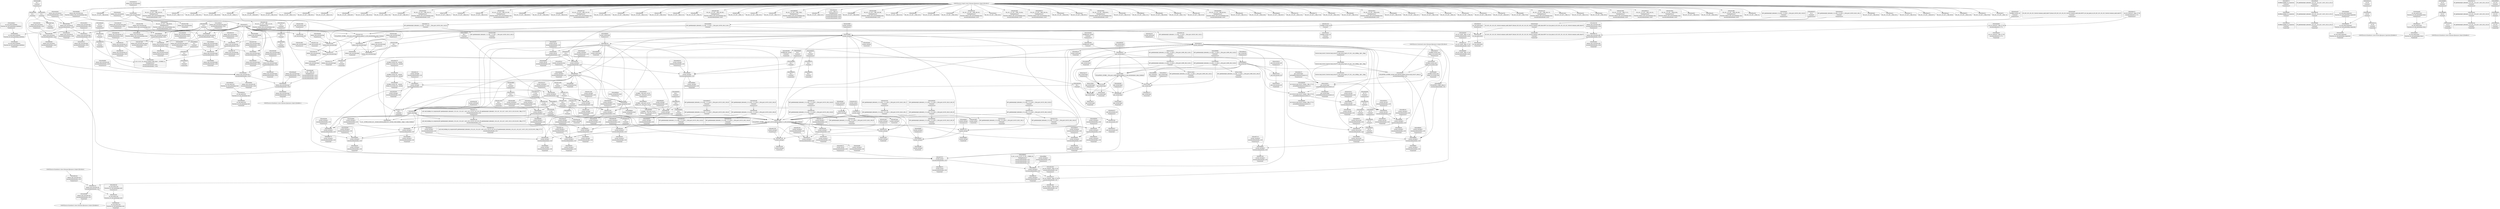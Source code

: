 digraph {
	CE0x40c4be0 [shape=record,shape=Mrecord,label="{CE0x40c4be0|80:_i32,_112:_i8*,_:_CRE_18,19_}"]
	CE0x40b7500 [shape=record,shape=Mrecord,label="{CE0x40b7500|_call_void_mcount()_#3}"]
	CE0x40f5c90 [shape=record,shape=Mrecord,label="{CE0x40f5c90|current_sid:cred|security/selinux/hooks.c,218|*SummSink*}"]
	CE0x40b62a0 [shape=record,shape=Mrecord,label="{CE0x40b62a0|avc_has_perm:tsid|Function::avc_has_perm&Arg::tsid::}"]
	CE0x40ec7e0 [shape=record,shape=Mrecord,label="{CE0x40ec7e0|_call_void_lockdep_rcu_suspicious(i8*_getelementptr_inbounds_(_25_x_i8_,_25_x_i8_*_.str3,_i32_0,_i32_0),_i32_218,_i8*_getelementptr_inbounds_(_45_x_i8_,_45_x_i8_*_.str12,_i32_0,_i32_0))_#10,_!dbg_!27727|security/selinux/hooks.c,218|*SummSink*}"]
	CE0x40a6f40 [shape=record,shape=Mrecord,label="{CE0x40a6f40|i64*_getelementptr_inbounds_(_2_x_i64_,_2_x_i64_*___llvm_gcov_ctr319,_i64_0,_i64_1)|*Constant*}"]
	CE0x40b9920 [shape=record,shape=Mrecord,label="{CE0x40b9920|current_sid:tmp5|security/selinux/hooks.c,218|*SummSink*}"]
	CE0x40a7c50 [shape=record,shape=Mrecord,label="{CE0x40a7c50|COLLAPSED:_GCMRE___llvm_gcov_ctr319_internal_global_2_x_i64_zeroinitializer:_elem_0:default:}"]
	CE0x40bd780 [shape=record,shape=Mrecord,label="{CE0x40bd780|selinux_sem_associate:ipc_id|security/selinux/hooks.c,5422|*SummSource*}"]
	CE0x40c1430 [shape=record,shape=Mrecord,label="{CE0x40c1430|i64_5|*Constant*|*SummSink*}"]
	CE0x409c530 [shape=record,shape=Mrecord,label="{CE0x409c530|i32_3|*Constant*}"]
	CE0x412fed0 [shape=record,shape=Mrecord,label="{CE0x412fed0|COLLAPSED:_GCMRE___llvm_gcov_ctr98_internal_global_2_x_i64_zeroinitializer:_elem_0:default:}"]
	CE0x40b3980 [shape=record,shape=Mrecord,label="{CE0x40b3980|GLOBAL:get_current|*Constant*|*SummSink*}"]
	CE0x40cba50 [shape=record,shape=Mrecord,label="{CE0x40cba50|GLOBAL:current_sid|*Constant*|*SummSource*}"]
	CE0x40c26d0 [shape=record,shape=Mrecord,label="{CE0x40c26d0|80:_i32,_112:_i8*,_:_CRE_72,73_|*MultipleSource*|Function::selinux_sem_associate&Arg::sma::|security/selinux/hooks.c,5419}"]
	CE0x40cd930 [shape=record,shape=Mrecord,label="{CE0x40cd930|i32_3|*Constant*|*SummSink*}"]
	CE0x40d7a60 [shape=record,shape=Mrecord,label="{CE0x40d7a60|current_sid:if.end|*SummSink*}"]
	CE0x40b3b10 [shape=record,shape=Mrecord,label="{CE0x40b3b10|get_current:entry}"]
	CE0x40f3260 [shape=record,shape=Mrecord,label="{CE0x40f3260|current_sid:land.lhs.true}"]
	CE0x40abc70 [shape=record,shape=Mrecord,label="{CE0x40abc70|_ret_i32_%retval.0,_!dbg_!27728|security/selinux/avc.c,775|*SummSource*}"]
	CE0x40bc020 [shape=record,shape=Mrecord,label="{CE0x40bc020|i64*_getelementptr_inbounds_(_11_x_i64_,_11_x_i64_*___llvm_gcov_ctr125,_i64_0,_i64_6)|*Constant*|*SummSink*}"]
	CE0x40afb30 [shape=record,shape=Mrecord,label="{CE0x40afb30|current_sid:tmp|*SummSource*}"]
	CE0x40b8210 [shape=record,shape=Mrecord,label="{CE0x40b8210|80:_i32,_112:_i8*,_:_CRE_144,152_|*MultipleSource*|Function::selinux_sem_associate&Arg::sma::|security/selinux/hooks.c,5419}"]
	CE0x40c39e0 [shape=record,shape=Mrecord,label="{CE0x40c39e0|80:_i32,_112:_i8*,_:_CRE_92,96_|*MultipleSource*|Function::selinux_sem_associate&Arg::sma::|security/selinux/hooks.c,5419}"]
	CE0x40d0610 [shape=record,shape=Mrecord,label="{CE0x40d0610|current_sid:tmp20|security/selinux/hooks.c,218|*SummSource*}"]
	CE0x412f000 [shape=record,shape=Mrecord,label="{CE0x412f000|get_current:tmp3|*SummSource*}"]
	CE0x409bf40 [shape=record,shape=Mrecord,label="{CE0x409bf40|selinux_sem_associate:tmp6|security/selinux/hooks.c,5422|*SummSource*}"]
	CE0x40f3a80 [shape=record,shape=Mrecord,label="{CE0x40f3a80|current_sid:if.end|*SummSource*}"]
	CE0x40ad590 [shape=record,shape=Mrecord,label="{CE0x40ad590|80:_i32,_112:_i8*,_:_CRE_34,35_}"]
	CE0x40d58a0 [shape=record,shape=Mrecord,label="{CE0x40d58a0|current_sid:tmp12|security/selinux/hooks.c,218}"]
	CE0x40a4060 [shape=record,shape=Mrecord,label="{CE0x40a4060|current_sid:call|security/selinux/hooks.c,218}"]
	CE0x40b4a30 [shape=record,shape=Mrecord,label="{CE0x40b4a30|80:_i32,_112:_i8*,_:_CRE_49,50_}"]
	CE0x40b3800 [shape=record,shape=Mrecord,label="{CE0x40b3800|GLOBAL:get_current|*Constant*|*SummSource*}"]
	CE0x40c0010 [shape=record,shape=Mrecord,label="{CE0x40c0010|current_sid:call4|security/selinux/hooks.c,218|*SummSource*}"]
	CE0x40caf60 [shape=record,shape=Mrecord,label="{CE0x40caf60|80:_i32,_112:_i8*,_:_CRE_184,188_|*MultipleSource*|Function::selinux_sem_associate&Arg::sma::|security/selinux/hooks.c,5419}"]
	CE0x40d5a10 [shape=record,shape=Mrecord,label="{CE0x40d5a10|current_sid:tmp12|security/selinux/hooks.c,218|*SummSource*}"]
	CE0x40ba160 [shape=record,shape=Mrecord,label="{CE0x40ba160|80:_i32,_112:_i8*,_:_CRE_3,4_}"]
	CE0x40d5b90 [shape=record,shape=Mrecord,label="{CE0x40d5b90|current_sid:tmp12|security/selinux/hooks.c,218|*SummSink*}"]
	CE0x40abaf0 [shape=record,shape=Mrecord,label="{CE0x40abaf0|avc_has_perm:auditdata|Function::avc_has_perm&Arg::auditdata::|*SummSink*}"]
	CE0x40a7870 [shape=record,shape=Mrecord,label="{CE0x40a7870|selinux_sem_associate:tmp1}"]
	CE0x40bdd80 [shape=record,shape=Mrecord,label="{CE0x40bdd80|selinux_sem_associate:sid2|security/selinux/hooks.c,5424|*SummSource*}"]
	CE0x40c16a0 [shape=record,shape=Mrecord,label="{CE0x40c16a0|current_sid:tmp9|security/selinux/hooks.c,218|*SummSink*}"]
	CE0x40ebf70 [shape=record,shape=Mrecord,label="{CE0x40ebf70|i8_1|*Constant*}"]
	CE0x5db0bf0 [shape=record,shape=Mrecord,label="{CE0x5db0bf0|selinux_sem_associate:sma|Function::selinux_sem_associate&Arg::sma::|*SummSource*}"]
	CE0x40afa30 [shape=record,shape=Mrecord,label="{CE0x40afa30|i64*_getelementptr_inbounds_(_2_x_i64_,_2_x_i64_*___llvm_gcov_ctr319,_i64_0,_i64_0)|*Constant*|*SummSource*}"]
	CE0x40d3610 [shape=record,shape=Mrecord,label="{CE0x40d3610|current_sid:cred|security/selinux/hooks.c,218|*SummSource*}"]
	CE0x3b62bd0 [shape=record,shape=Mrecord,label="{CE0x3b62bd0|80:_i32,_112:_i8*,_:_CRE_39,40_}"]
	CE0x40c4e10 [shape=record,shape=Mrecord,label="{CE0x40c4e10|80:_i32,_112:_i8*,_:_CRE_20,21_}"]
	CE0x40f0270 [shape=record,shape=Mrecord,label="{CE0x40f0270|GLOBAL:lockdep_rcu_suspicious|*Constant*|*SummSource*}"]
	CE0x40c2900 [shape=record,shape=Mrecord,label="{CE0x40c2900|i64*_getelementptr_inbounds_(_2_x_i64_,_2_x_i64_*___llvm_gcov_ctr319,_i64_0,_i64_0)|*Constant*|*SummSink*}"]
	CE0x40c1250 [shape=record,shape=Mrecord,label="{CE0x40c1250|current_sid:tmp10|security/selinux/hooks.c,218}"]
	CE0x40c6170 [shape=record,shape=Mrecord,label="{CE0x40c6170|80:_i32,_112:_i8*,_:_CRE_33,34_}"]
	CE0x40daa50 [shape=record,shape=Mrecord,label="{CE0x40daa50|current_sid:tobool|security/selinux/hooks.c,218}"]
	CE0x40b92d0 [shape=record,shape=Mrecord,label="{CE0x40b92d0|selinux_sem_associate:security|security/selinux/hooks.c,5419}"]
	CE0x40ec770 [shape=record,shape=Mrecord,label="{CE0x40ec770|_call_void_lockdep_rcu_suspicious(i8*_getelementptr_inbounds_(_25_x_i8_,_25_x_i8_*_.str3,_i32_0,_i32_0),_i32_218,_i8*_getelementptr_inbounds_(_45_x_i8_,_45_x_i8_*_.str12,_i32_0,_i32_0))_#10,_!dbg_!27727|security/selinux/hooks.c,218|*SummSource*}"]
	CE0x40a9fd0 [shape=record,shape=Mrecord,label="{CE0x40a9fd0|%struct.task_struct*_(%struct.task_struct**)*_asm_movq_%gs:$_1:P_,$0_,_r,im,_dirflag_,_fpsr_,_flags_}"]
	CE0x40b4570 [shape=record,shape=Mrecord,label="{CE0x40b4570|80:_i32,_112:_i8*,_:_CRE_69,70_}"]
	CE0x40bea00 [shape=record,shape=Mrecord,label="{CE0x40bea00|selinux_sem_associate:tmp7|security/selinux/hooks.c,5424|*SummSource*}"]
	CE0x40ab9a0 [shape=record,shape=Mrecord,label="{CE0x40ab9a0|avc_has_perm:auditdata|Function::avc_has_perm&Arg::auditdata::|*SummSource*}"]
	CE0x40b3460 [shape=record,shape=Mrecord,label="{CE0x40b3460|current_sid:call4|security/selinux/hooks.c,218|*SummSink*}"]
	CE0x40b5940 [shape=record,shape=Mrecord,label="{CE0x40b5940|i64_1|*Constant*}"]
	CE0x40f0d60 [shape=record,shape=Mrecord,label="{CE0x40f0d60|i8*_getelementptr_inbounds_(_45_x_i8_,_45_x_i8_*_.str12,_i32_0,_i32_0)|*Constant*|*SummSink*}"]
	CE0x412f070 [shape=record,shape=Mrecord,label="{CE0x412f070|get_current:tmp3|*SummSink*}"]
	CE0x40bbd70 [shape=record,shape=Mrecord,label="{CE0x40bbd70|i64*_getelementptr_inbounds_(_11_x_i64_,_11_x_i64_*___llvm_gcov_ctr125,_i64_0,_i64_6)|*Constant*|*SummSource*}"]
	CE0x3b62aa0 [shape=record,shape=Mrecord,label="{CE0x3b62aa0|80:_i32,_112:_i8*,_:_CRE_38,39_}"]
	CE0x40d87d0 [shape=record,shape=Mrecord,label="{CE0x40d87d0|current_sid:tmp4|security/selinux/hooks.c,218|*SummSource*}"]
	CE0x40ade40 [shape=record,shape=Mrecord,label="{CE0x40ade40|selinux_sem_associate:tmp3}"]
	CE0x40b8880 [shape=record,shape=Mrecord,label="{CE0x40b8880|_ret_%struct.task_struct*_%tmp4,_!dbg_!27714|./arch/x86/include/asm/current.h,14|*SummSink*}"]
	CE0x40f92e0 [shape=record,shape=Mrecord,label="{CE0x40f92e0|get_current:bb|*SummSource*}"]
	CE0x40ad3e0 [shape=record,shape=Mrecord,label="{CE0x40ad3e0|selinux_sem_associate:ad|security/selinux/hooks.c, 5416|*SummSource*}"]
	CE0x40f2340 [shape=record,shape=Mrecord,label="{CE0x40f2340|current_sid:tmp13|security/selinux/hooks.c,218|*SummSink*}"]
	CE0x412f130 [shape=record,shape=Mrecord,label="{CE0x412f130|_call_void_mcount()_#3}"]
	CE0x40f3460 [shape=record,shape=Mrecord,label="{CE0x40f3460|current_sid:land.lhs.true|*SummSink*}"]
	CE0x40b0670 [shape=record,shape=Mrecord,label="{CE0x40b0670|80:_i32,_112:_i8*,_:_CRE_25,26_}"]
	CE0x40b6580 [shape=record,shape=Mrecord,label="{CE0x40b6580|avc_has_perm:tsid|Function::avc_has_perm&Arg::tsid::|*SummSink*}"]
	CE0x40cff20 [shape=record,shape=Mrecord,label="{CE0x40cff20|i64*_getelementptr_inbounds_(_11_x_i64_,_11_x_i64_*___llvm_gcov_ctr125,_i64_0,_i64_10)|*Constant*}"]
	CE0x40a9c60 [shape=record,shape=Mrecord,label="{CE0x40a9c60|current_sid:tmp16|security/selinux/hooks.c,218|*SummSource*}"]
	CE0x40b24b0 [shape=record,shape=Mrecord,label="{CE0x40b24b0|_ret_i32_%tmp24,_!dbg_!27742|security/selinux/hooks.c,220|*SummSink*}"]
	CE0x40a8c20 [shape=record,shape=Mrecord,label="{CE0x40a8c20|current_sid:do.end}"]
	CE0x40b9600 [shape=record,shape=Mrecord,label="{CE0x40b9600|selinux_sem_associate:tmp5|security/selinux/hooks.c,5419}"]
	CE0x40abe30 [shape=record,shape=Mrecord,label="{CE0x40abe30|_ret_i32_%retval.0,_!dbg_!27728|security/selinux/avc.c,775|*SummSink*}"]
	CE0x40a96d0 [shape=record,shape=Mrecord,label="{CE0x40a96d0|current_sid:tmp15|security/selinux/hooks.c,218|*SummSink*}"]
	CE0x40cc6a0 [shape=record,shape=Mrecord,label="{CE0x40cc6a0|current_sid:tmp2|*SummSink*}"]
	CE0x5487a80 [shape=record,shape=Mrecord,label="{CE0x5487a80|selinux_sem_associate:sem_perm|security/selinux/hooks.c,5419|*SummSink*}"]
	CE0x40b4310 [shape=record,shape=Mrecord,label="{CE0x40b4310|80:_i32,_112:_i8*,_:_CRE_67,68_}"]
	CE0x40b50b0 [shape=record,shape=Mrecord,label="{CE0x40b50b0|get_current:tmp1|*SummSource*}"]
	CE0x40cd070 [shape=record,shape=Mrecord,label="{CE0x40cd070|80:_i32,_112:_i8*,_:_CRE_7,8_}"]
	CE0x40f6bb0 [shape=record,shape=Mrecord,label="{CE0x40f6bb0|current_sid:tmp22|security/selinux/hooks.c,218}"]
	CE0x40b4930 [shape=record,shape=Mrecord,label="{CE0x40b4930|80:_i32,_112:_i8*,_:_CRE_48,49_}"]
	CE0x40db850 [shape=record,shape=Mrecord,label="{CE0x40db850|current_sid:do.body|*SummSource*}"]
	CE0x40f1830 [shape=record,shape=Mrecord,label="{CE0x40f1830|current_sid:tmp17|security/selinux/hooks.c,218|*SummSink*}"]
	CE0x40ac1c0 [shape=record,shape=Mrecord,label="{CE0x40ac1c0|_ret_i32_%call3,_!dbg_!27729|security/selinux/hooks.c,5424}"]
	CE0x40a86d0 [shape=record,shape=Mrecord,label="{CE0x40a86d0|_ret_i32_%call3,_!dbg_!27729|security/selinux/hooks.c,5424|*SummSink*}"]
	CE0x40f0cf0 [shape=record,shape=Mrecord,label="{CE0x40f0cf0|i8*_getelementptr_inbounds_(_45_x_i8_,_45_x_i8_*_.str12,_i32_0,_i32_0)|*Constant*|*SummSource*}"]
	CE0x409c3b0 [shape=record,shape=Mrecord,label="{CE0x409c3b0|selinux_sem_associate:key|security/selinux/hooks.c,5422}"]
	CE0x411e8c0 [shape=record,shape=Mrecord,label="{CE0x411e8c0|i64*_getelementptr_inbounds_(_2_x_i64_,_2_x_i64_*___llvm_gcov_ctr98,_i64_0,_i64_1)|*Constant*|*SummSink*}"]
	CE0x40f8fa0 [shape=record,shape=Mrecord,label="{CE0x40f8fa0|current_sid:tmp24|security/selinux/hooks.c,220|*SummSource*}"]
	CE0x40aea00 [shape=record,shape=Mrecord,label="{CE0x40aea00|80:_i32,_112:_i8*,_:_CRE_100,102_|*MultipleSource*|Function::selinux_sem_associate&Arg::sma::|security/selinux/hooks.c,5419}"]
	CE0x40de460 [shape=record,shape=Mrecord,label="{CE0x40de460|selinux_sem_associate:tmp|*SummSource*}"]
	CE0x40ceef0 [shape=record,shape=Mrecord,label="{CE0x40ceef0|i32_(i32,_i32,_i16,_i32,_%struct.common_audit_data*)*_bitcast_(i32_(i32,_i32,_i16,_i32,_%struct.common_audit_data.495*)*_avc_has_perm_to_i32_(i32,_i32,_i16,_i32,_%struct.common_audit_data*)*)|*Constant*|*SummSource*}"]
	CE0x410a6e0 [shape=record,shape=Mrecord,label="{CE0x410a6e0|get_current:tmp1|*SummSink*}"]
	CE0x40c7d70 [shape=record,shape=Mrecord,label="{CE0x40c7d70|i64*_getelementptr_inbounds_(_11_x_i64_,_11_x_i64_*___llvm_gcov_ctr125,_i64_0,_i64_0)|*Constant*|*SummSink*}"]
	CE0x40ab600 [shape=record,shape=Mrecord,label="{CE0x40ab600|avc_has_perm:requested|Function::avc_has_perm&Arg::requested::}"]
	CE0x40c0d20 [shape=record,shape=Mrecord,label="{CE0x40c0d20|i64_4|*Constant*}"]
	CE0x40dc1c0 [shape=record,shape=Mrecord,label="{CE0x40dc1c0|current_sid:tmp8|security/selinux/hooks.c,218|*SummSource*}"]
	CE0x55b96c0 [shape=record,shape=Mrecord,label="{CE0x55b96c0|i64_1|*Constant*|*SummSource*}"]
	CE0x40b0d30 [shape=record,shape=Mrecord,label="{CE0x40b0d30|current_sid:tmp5|security/selinux/hooks.c,218|*SummSource*}"]
	CE0x40db740 [shape=record,shape=Mrecord,label="{CE0x40db740|current_sid:do.body}"]
	CE0x40a3e70 [shape=record,shape=Mrecord,label="{CE0x40a3e70|_call_void_mcount()_#3|*SummSource*}"]
	CE0x40c2470 [shape=record,shape=Mrecord,label="{CE0x40c2470|80:_i32,_112:_i8*,_:_CRE_71,72_}"]
	CE0x40b4b60 [shape=record,shape=Mrecord,label="{CE0x40b4b60|80:_i32,_112:_i8*,_:_CRE_50,51_}"]
	CE0x40bb8a0 [shape=record,shape=Mrecord,label="{CE0x40bb8a0|80:_i32,_112:_i8*,_:_CRE_58,59_}"]
	CE0x40a5900 [shape=record,shape=Mrecord,label="{CE0x40a5900|selinux_sem_associate:entry}"]
	CE0x40ab1e0 [shape=record,shape=Mrecord,label="{CE0x40ab1e0|i32_64|*Constant*|*SummSource*}"]
	CE0x40c0a70 [shape=record,shape=Mrecord,label="{CE0x40c0a70|current_sid:tobool1|security/selinux/hooks.c,218|*SummSource*}"]
	CE0x40cbbc0 [shape=record,shape=Mrecord,label="{CE0x40cbbc0|GLOBAL:current_sid|*Constant*|*SummSink*}"]
	CE0x40aab60 [shape=record,shape=Mrecord,label="{CE0x40aab60|i16_25|*Constant*|*SummSink*}"]
	CE0x40c15d0 [shape=record,shape=Mrecord,label="{CE0x40c15d0|current_sid:tmp9|security/selinux/hooks.c,218|*SummSource*}"]
	CE0x40ce8e0 [shape=record,shape=Mrecord,label="{CE0x40ce8e0|selinux_sem_associate:call3|security/selinux/hooks.c,5424|*SummSink*}"]
	CE0x40bd7f0 [shape=record,shape=Mrecord,label="{CE0x40bd7f0|selinux_sem_associate:ipc_id|security/selinux/hooks.c,5422|*SummSink*}"]
	CE0x40da9b0 [shape=record,shape=Mrecord,label="{CE0x40da9b0|current_sid:call|security/selinux/hooks.c,218|*SummSink*}"]
	CE0x40c9a70 [shape=record,shape=Mrecord,label="{CE0x40c9a70|_ret_i32_%tmp24,_!dbg_!27742|security/selinux/hooks.c,220}"]
	CE0x40d35a0 [shape=record,shape=Mrecord,label="{CE0x40d35a0|current_sid:cred|security/selinux/hooks.c,218}"]
	CE0x40f6150 [shape=record,shape=Mrecord,label="{CE0x40f6150|current_sid:tmp21|security/selinux/hooks.c,218|*SummSource*}"]
	CE0x40ccfd0 [shape=record,shape=Mrecord,label="{CE0x40ccfd0|80:_i32,_112:_i8*,_:_CRE_6,7_}"]
	CE0x40b8ed0 [shape=record,shape=Mrecord,label="{CE0x40b8ed0|i32_10|*Constant*|*SummSource*}"]
	CE0x40b41e0 [shape=record,shape=Mrecord,label="{CE0x40b41e0|80:_i32,_112:_i8*,_:_CRE_66,67_}"]
	CE0x40db920 [shape=record,shape=Mrecord,label="{CE0x40db920|current_sid:do.body|*SummSink*}"]
	CE0x40cd7a0 [shape=record,shape=Mrecord,label="{CE0x40cd7a0|selinux_sem_associate:type|security/selinux/hooks.c,5421|*SummSink*}"]
	CE0x40c3ad0 [shape=record,shape=Mrecord,label="{CE0x40c3ad0|selinux_sem_associate:tmp2|*SummSource*}"]
	CE0x40cdaa0 [shape=record,shape=Mrecord,label="{CE0x40cdaa0|i32_(i32,_i32,_i16,_i32,_%struct.common_audit_data*)*_bitcast_(i32_(i32,_i32,_i16,_i32,_%struct.common_audit_data.495*)*_avc_has_perm_to_i32_(i32,_i32,_i16,_i32,_%struct.common_audit_data*)*)|*Constant*}"]
	CE0x409c1f0 [shape=record,shape=Mrecord,label="{CE0x409c1f0|selinux_sem_associate:key|security/selinux/hooks.c,5422|*SummSource*}"]
	CE0x40ed1a0 [shape=record,shape=Mrecord,label="{CE0x40ed1a0|i8*_getelementptr_inbounds_(_25_x_i8_,_25_x_i8_*_.str3,_i32_0,_i32_0)|*Constant*|*SummSink*}"]
	CE0x40c87f0 [shape=record,shape=Mrecord,label="{CE0x40c87f0|80:_i32,_112:_i8*,_:_CRE_42,43_}"]
	CE0x40f6fa0 [shape=record,shape=Mrecord,label="{CE0x40f6fa0|current_sid:tmp22|security/selinux/hooks.c,218|*SummSink*}"]
	CE0x40a46d0 [shape=record,shape=Mrecord,label="{CE0x40a46d0|selinux_sem_associate:bb|*SummSink*}"]
	CE0x40f71c0 [shape=record,shape=Mrecord,label="{CE0x40f71c0|current_sid:tmp23|security/selinux/hooks.c,218|*SummSource*}"]
	CE0x40ad4c0 [shape=record,shape=Mrecord,label="{CE0x40ad4c0|i64*_getelementptr_inbounds_(_2_x_i64_,_2_x_i64_*___llvm_gcov_ctr319,_i64_0,_i64_1)|*Constant*|*SummSource*}"]
	CE0x40a4410 [shape=record,shape=Mrecord,label="{CE0x40a4410|80:_i32,_112:_i8*,_:_CRE_12,13_}"]
	CE0x40cfaf0 [shape=record,shape=Mrecord,label="{CE0x40cfaf0|current_sid:tmp18|security/selinux/hooks.c,218|*SummSink*}"]
	CE0x409bbc0 [shape=record,shape=Mrecord,label="{CE0x409bbc0|selinux_sem_associate:sem_perm1|security/selinux/hooks.c,5422|*SummSource*}"]
	CE0x40f1ac0 [shape=record,shape=Mrecord,label="{CE0x40f1ac0|current_sid:tmp18|security/selinux/hooks.c,218}"]
	CE0x3b62d00 [shape=record,shape=Mrecord,label="{CE0x3b62d00|80:_i32,_112:_i8*,_:_CRE_40,41_}"]
	CE0x40c1360 [shape=record,shape=Mrecord,label="{CE0x40c1360|i64_5|*Constant*|*SummSource*}"]
	CE0x40b9260 [shape=record,shape=Mrecord,label="{CE0x40b9260|selinux_sem_associate:security|security/selinux/hooks.c,5419|*SummSource*}"]
	CE0x40d3410 [shape=record,shape=Mrecord,label="{CE0x40d3410|i32_78|*Constant*|*SummSink*}"]
	CE0x40a3f70 [shape=record,shape=Mrecord,label="{CE0x40a3f70|_call_void_mcount()_#3|*SummSink*}"]
	CE0x40ed110 [shape=record,shape=Mrecord,label="{CE0x40ed110|i8*_getelementptr_inbounds_(_25_x_i8_,_25_x_i8_*_.str3,_i32_0,_i32_0)|*Constant*|*SummSource*}"]
	CE0x40be710 [shape=record,shape=Mrecord,label="{CE0x40be710|selinux_sem_associate:call3|security/selinux/hooks.c,5424}"]
	CE0x40b4c90 [shape=record,shape=Mrecord,label="{CE0x40b4c90|80:_i32,_112:_i8*,_:_CRE_51,52_}"]
	CE0x40cde40 [shape=record,shape=Mrecord,label="{CE0x40cde40|avc_has_perm:entry|*SummSink*}"]
	CE0x40aae80 [shape=record,shape=Mrecord,label="{CE0x40aae80|avc_has_perm:tclass|Function::avc_has_perm&Arg::tclass::|*SummSource*}"]
	CE0x40b5570 [shape=record,shape=Mrecord,label="{CE0x40b5570|get_current:tmp|*SummSink*}"]
	CE0x410b320 [shape=record,shape=Mrecord,label="{CE0x410b320|_call_void_mcount()_#3|*SummSink*}"]
	CE0x40bab60 [shape=record,shape=Mrecord,label="{CE0x40bab60|80:_i32,_112:_i8*,_:_CRE_46,47_}"]
	CE0x40bc3a0 [shape=record,shape=Mrecord,label="{CE0x40bc3a0|i1_true|*Constant*}"]
	CE0x40c9960 [shape=record,shape=Mrecord,label="{CE0x40c9960|current_sid:entry|*SummSource*}"]
	CE0x40d98d0 [shape=record,shape=Mrecord,label="{CE0x40d98d0|get_current:bb}"]
	CE0x40c34c0 [shape=record,shape=Mrecord,label="{CE0x40c34c0|80:_i32,_112:_i8*,_:_CRE_80,84_|*MultipleSource*|Function::selinux_sem_associate&Arg::sma::|security/selinux/hooks.c,5419}"]
	CE0x40c8920 [shape=record,shape=Mrecord,label="{CE0x40c8920|80:_i32,_112:_i8*,_:_CRE_43,44_}"]
	CE0x40aa500 [shape=record,shape=Mrecord,label="{CE0x40aa500|selinux_sem_associate:sem_perm1|security/selinux/hooks.c,5422|*SummSink*}"]
	CE0x40db020 [shape=record,shape=Mrecord,label="{CE0x40db020|i64_3|*Constant*|*SummSink*}"]
	CE0x40b10b0 [shape=record,shape=Mrecord,label="{CE0x40b10b0|current_sid:tmp7|security/selinux/hooks.c,218}"]
	CE0x40c25a0 [shape=record,shape=Mrecord,label="{CE0x40c25a0|i32_10|*Constant*}"]
	CE0x40ba820 [shape=record,shape=Mrecord,label="{CE0x40ba820|current_sid:tmp8|security/selinux/hooks.c,218}"]
	CE0x40f00f0 [shape=record,shape=Mrecord,label="{CE0x40f00f0|GLOBAL:lockdep_rcu_suspicious|*Constant*}"]
	CE0x40c6440 [shape=record,shape=Mrecord,label="{CE0x40c6440|80:_i32,_112:_i8*,_:_CRE_27,28_}"]
	CE0x40b51c0 [shape=record,shape=Mrecord,label="{CE0x40b51c0|selinux_sem_associate:call|security/selinux/hooks.c,5417}"]
	CE0x4118ba0 [shape=record,shape=Mrecord,label="{CE0x4118ba0|i64*_getelementptr_inbounds_(_2_x_i64_,_2_x_i64_*___llvm_gcov_ctr98,_i64_0,_i64_0)|*Constant*|*SummSink*}"]
	CE0x40db100 [shape=record,shape=Mrecord,label="{CE0x40db100|i64_0|*Constant*}"]
	CE0x40b6890 [shape=record,shape=Mrecord,label="{CE0x40b6890|i16_25|*Constant*|*SummSource*}"]
	CE0x40f0a40 [shape=record,shape=Mrecord,label="{CE0x40f0a40|i32_218|*Constant*|*SummSink*}"]
	"CONST[source:2(external),value:2(dynamic)][purpose:{subject}][SrcIdx:3]"
	CE0x40f0400 [shape=record,shape=Mrecord,label="{CE0x40f0400|i32_218|*Constant*}"]
	CE0x40c21e0 [shape=record,shape=Mrecord,label="{CE0x40c21e0|_call_void_mcount()_#3|*SummSink*}"]
	CE0x40c6350 [shape=record,shape=Mrecord,label="{CE0x40c6350|80:_i32,_112:_i8*,_:_CRE_26,27_}"]
	CE0x40aacb0 [shape=record,shape=Mrecord,label="{CE0x40aacb0|i32_64|*Constant*}"]
	CE0x40aa230 [shape=record,shape=Mrecord,label="{CE0x40aa230|current_sid:if.then|*SummSink*}"]
	CE0x40bfd80 [shape=record,shape=Mrecord,label="{CE0x40bfd80|current_sid:call4|security/selinux/hooks.c,218}"]
	CE0x40ac010 [shape=record,shape=Mrecord,label="{CE0x40ac010|current_sid:do.end|*SummSource*}"]
	CE0x40aebe0 [shape=record,shape=Mrecord,label="{CE0x40aebe0|80:_i32,_112:_i8*,_:_CRE_104,112_|*MultipleSource*|Function::selinux_sem_associate&Arg::sma::|security/selinux/hooks.c,5419}"]
	CE0x5761a50 [shape=record,shape=Mrecord,label="{CE0x5761a50|80:_i32,_112:_i8*,_:_CRE_0,1_}"]
	CE0x40b0ac0 [shape=record,shape=Mrecord,label="{CE0x40b0ac0|current_sid:tmp6|security/selinux/hooks.c,218}"]
	CE0x410b220 [shape=record,shape=Mrecord,label="{CE0x410b220|_call_void_mcount()_#3|*SummSource*}"]
	CE0x40cf510 [shape=record,shape=Mrecord,label="{CE0x40cf510|i32_0|*Constant*}"]
	CE0x412fe60 [shape=record,shape=Mrecord,label="{CE0x412fe60|get_current:tmp}"]
	CE0x40d5260 [shape=record,shape=Mrecord,label="{CE0x40d5260|current_sid:tmp10|security/selinux/hooks.c,218|*SummSink*}"]
	CE0x40a4370 [shape=record,shape=Mrecord,label="{CE0x40a4370|80:_i32,_112:_i8*,_:_CRE_9,10_}"]
	CE0x40c77d0 [shape=record,shape=Mrecord,label="{CE0x40c77d0|80:_i32,_112:_i8*,_:_CRE_52,53_}"]
	CE0x40ca8a0 [shape=record,shape=Mrecord,label="{CE0x40ca8a0|80:_i32,_112:_i8*,_:_CRE_152,160_|*MultipleSource*|Function::selinux_sem_associate&Arg::sma::|security/selinux/hooks.c,5419}"]
	CE0x40c8bf0 [shape=record,shape=Mrecord,label="{CE0x40c8bf0|80:_i32,_112:_i8*,_:_CRE_60,61_}"]
	CE0x40b29f0 [shape=record,shape=Mrecord,label="{CE0x40b29f0|current_sid:tmp1|*SummSink*}"]
	CE0x40c90a0 [shape=record,shape=Mrecord,label="{CE0x40c90a0|80:_i32,_112:_i8*,_:_CRE_64,65_}"]
	CE0x5db0cd0 [shape=record,shape=Mrecord,label="{CE0x5db0cd0|selinux_sem_associate:sem_perm|security/selinux/hooks.c,5419|*SummSource*}"]
	CE0x40c8d10 [shape=record,shape=Mrecord,label="{CE0x40c8d10|80:_i32,_112:_i8*,_:_CRE_61,62_}"]
	CE0x40b85d0 [shape=record,shape=Mrecord,label="{CE0x40b85d0|_ret_%struct.task_struct*_%tmp4,_!dbg_!27714|./arch/x86/include/asm/current.h,14|*SummSource*}"]
	CE0x40c7f70 [shape=record,shape=Mrecord,label="{CE0x40c7f70|current_sid:tmp}"]
	CE0x40ce530 [shape=record,shape=Mrecord,label="{CE0x40ce530|avc_has_perm:ssid|Function::avc_has_perm&Arg::ssid::}"]
	CE0x41064f0 [shape=record,shape=Mrecord,label="{CE0x41064f0|get_current:tmp3}"]
	CE0x40f3a10 [shape=record,shape=Mrecord,label="{CE0x40f3a10|current_sid:do.end|*SummSink*}"]
	CE0x40f9590 [shape=record,shape=Mrecord,label="{CE0x40f9590|i64*_getelementptr_inbounds_(_2_x_i64_,_2_x_i64_*___llvm_gcov_ctr98,_i64_0,_i64_0)|*Constant*}"]
	CE0x40b7ce0 [shape=record,shape=Mrecord,label="{CE0x40b7ce0|80:_i32,_112:_i8*,_:_CRE_120,128_|*MultipleSource*|Function::selinux_sem_associate&Arg::sma::|security/selinux/hooks.c,5419}"]
	CE0x40b0940 [shape=record,shape=Mrecord,label="{CE0x40b0940|i64_0|*Constant*|*SummSource*}"]
	CE0x40ab2c0 [shape=record,shape=Mrecord,label="{CE0x40ab2c0|i32_64|*Constant*|*SummSink*}"]
	CE0x40f6860 [shape=record,shape=Mrecord,label="{CE0x40f6860|current_sid:security|security/selinux/hooks.c,218|*SummSink*}"]
	CE0x40dcf50 [shape=record,shape=Mrecord,label="{CE0x40dcf50|current_sid:call|security/selinux/hooks.c,218|*SummSource*}"]
	CE0x40d9e10 [shape=record,shape=Mrecord,label="{CE0x40d9e10|i64_1|*Constant*}"]
	CE0x40b9e20 [shape=record,shape=Mrecord,label="{CE0x40b9e20|current_sid:tmp7|security/selinux/hooks.c,218|*SummSource*}"]
	CE0x409bfb0 [shape=record,shape=Mrecord,label="{CE0x409bfb0|selinux_sem_associate:tmp6|security/selinux/hooks.c,5422|*SummSink*}"]
	CE0x40c12c0 [shape=record,shape=Mrecord,label="{CE0x40c12c0|i64_5|*Constant*}"]
	CE0x40b3590 [shape=record,shape=Mrecord,label="{CE0x40b3590|GLOBAL:get_current|*Constant*}"]
	CE0x409ba50 [shape=record,shape=Mrecord,label="{CE0x409ba50|i8_4|*Constant*|*SummSink*}"]
	CE0x40f25d0 [shape=record,shape=Mrecord,label="{CE0x40f25d0|current_sid:tmp14|security/selinux/hooks.c,218}"]
	CE0x40d4d40 [shape=record,shape=Mrecord,label="{CE0x40d4d40|get_current:tmp4|./arch/x86/include/asm/current.h,14|*SummSink*}"]
	CE0x40b0c30 [shape=record,shape=Mrecord,label="{CE0x40b0c30|current_sid:tmp5|security/selinux/hooks.c,218}"]
	CE0x40c6080 [shape=record,shape=Mrecord,label="{CE0x40c6080|80:_i32,_112:_i8*,_:_CRE_32,33_}"]
	CE0x40b59b0 [shape=record,shape=Mrecord,label="{CE0x40b59b0|get_current:tmp1}"]
	CE0x40aedd0 [shape=record,shape=Mrecord,label="{CE0x40aedd0|selinux_sem_associate:tmp1|*SummSink*}"]
	CE0x40c8f70 [shape=record,shape=Mrecord,label="{CE0x40c8f70|80:_i32,_112:_i8*,_:_CRE_63,64_}"]
	CE0x40a8130 [shape=record,shape=Mrecord,label="{CE0x40a8130|selinux_sem_associate:entry|*SummSource*}"]
	CE0x40f2260 [shape=record,shape=Mrecord,label="{CE0x40f2260|current_sid:tmp13|security/selinux/hooks.c,218}"]
	CE0x40b3140 [shape=record,shape=Mrecord,label="{CE0x40b3140|i64*_getelementptr_inbounds_(_2_x_i64_,_2_x_i64_*___llvm_gcov_ctr319,_i64_0,_i64_1)|*Constant*|*SummSink*}"]
	CE0x409c020 [shape=record,shape=Mrecord,label="{CE0x409c020|selinux_sem_associate:ipc_id|security/selinux/hooks.c,5422}"]
	CE0x409b730 [shape=record,shape=Mrecord,label="{CE0x409b730|i8_4|*Constant*}"]
	CE0x40dabb0 [shape=record,shape=Mrecord,label="{CE0x40dabb0|current_sid:tobool|security/selinux/hooks.c,218|*SummSink*}"]
	CE0x40bcad0 [shape=record,shape=Mrecord,label="{CE0x40bcad0|i64*_getelementptr_inbounds_(_11_x_i64_,_11_x_i64_*___llvm_gcov_ctr125,_i64_0,_i64_8)|*Constant*|*SummSource*}"]
	CE0x40ab590 [shape=record,shape=Mrecord,label="{CE0x40ab590|_ret_i32_%retval.0,_!dbg_!27728|security/selinux/avc.c,775}"]
	CE0x40bda90 [shape=record,shape=Mrecord,label="{CE0x40bda90|selinux_sem_associate:sid2|security/selinux/hooks.c,5424}"]
	CE0x40f0c30 [shape=record,shape=Mrecord,label="{CE0x40f0c30|i8*_getelementptr_inbounds_(_45_x_i8_,_45_x_i8_*_.str12,_i32_0,_i32_0)|*Constant*}"]
	CE0x40f6d30 [shape=record,shape=Mrecord,label="{CE0x40f6d30|current_sid:tmp22|security/selinux/hooks.c,218|*SummSource*}"]
	CE0x40b03a0 [shape=record,shape=Mrecord,label="{CE0x40b03a0|80:_i32,_112:_i8*,_:_CRE_22,23_}"]
	"CONST[source:0(mediator),value:2(dynamic)][purpose:{subject}][SnkIdx:0]"
	CE0x40c14d0 [shape=record,shape=Mrecord,label="{CE0x40c14d0|current_sid:tmp9|security/selinux/hooks.c,218}"]
	CE0x40d4e00 [shape=record,shape=Mrecord,label="{CE0x40d4e00|GLOBAL:current_task|Global_var:current_task}"]
	CE0x40b9120 [shape=record,shape=Mrecord,label="{CE0x40b9120|i32_10|*Constant*|*SummSink*}"]
	CE0x40f6280 [shape=record,shape=Mrecord,label="{CE0x40f6280|i32_22|*Constant*}"]
	CE0x40a7be0 [shape=record,shape=Mrecord,label="{CE0x40a7be0|selinux_sem_associate:tmp}"]
	CE0x40dc360 [shape=record,shape=Mrecord,label="{CE0x40dc360|current_sid:tobool1|security/selinux/hooks.c,218}"]
	CE0x40c7b60 [shape=record,shape=Mrecord,label="{CE0x40c7b60|80:_i32,_112:_i8*,_:_CRE_55,56_}"]
	CE0x40f0650 [shape=record,shape=Mrecord,label="{CE0x40f0650|i32_218|*Constant*|*SummSource*}"]
	CE0x40a7470 [shape=record,shape=Mrecord,label="{CE0x40a7470|selinux_sem_associate:tmp3|*SummSource*}"]
	CE0x40d0050 [shape=record,shape=Mrecord,label="{CE0x40d0050|current_sid:tmp19|security/selinux/hooks.c,218|*SummSource*}"]
	CE0x40aae10 [shape=record,shape=Mrecord,label="{CE0x40aae10|avc_has_perm:tclass|Function::avc_has_perm&Arg::tclass::}"]
	CE0x40f7870 [shape=record,shape=Mrecord,label="{CE0x40f7870|current_sid:sid|security/selinux/hooks.c,220}"]
	CE0x40b3bb0 [shape=record,shape=Mrecord,label="{CE0x40b3bb0|selinux_sem_associate:ad|security/selinux/hooks.c, 5416}"]
	CE0x40dc500 [shape=record,shape=Mrecord,label="{CE0x40dc500|current_sid:tmp8|security/selinux/hooks.c,218|*SummSink*}"]
	CE0x40d5390 [shape=record,shape=Mrecord,label="{CE0x40d5390|current_sid:tmp11|security/selinux/hooks.c,218}"]
	CE0x40bc6f0 [shape=record,shape=Mrecord,label="{CE0x40bc6f0|i1_true|*Constant*|*SummSink*}"]
	CE0x409c090 [shape=record,shape=Mrecord,label="{CE0x409c090|selinux_sem_associate:u|security/selinux/hooks.c,5422}"]
	CE0x40c4f00 [shape=record,shape=Mrecord,label="{CE0x40c4f00|80:_i32,_112:_i8*,_:_CRE_21,22_}"]
	CE0x40ba260 [shape=record,shape=Mrecord,label="{CE0x40ba260|80:_i32,_112:_i8*,_:_CRE_4,5_}"]
	CE0x40f7340 [shape=record,shape=Mrecord,label="{CE0x40f7340|current_sid:tmp23|security/selinux/hooks.c,218|*SummSink*}"]
	CE0x40f6610 [shape=record,shape=Mrecord,label="{CE0x40f6610|COLLAPSED:_CMRE:_elem_0::|security/selinux/hooks.c,218}"]
	CE0x40b87e0 [shape=record,shape=Mrecord,label="{CE0x40b87e0|_ret_%struct.task_struct*_%tmp4,_!dbg_!27714|./arch/x86/include/asm/current.h,14}"]
	CE0x40b7050 [shape=record,shape=Mrecord,label="{CE0x40b7050|selinux_sem_associate:tmp4|security/selinux/hooks.c,5419|*SummSource*}"]
	CE0x40d7b00 [shape=record,shape=Mrecord,label="{CE0x40d7b00|current_sid:if.then}"]
	CE0x40d9640 [shape=record,shape=Mrecord,label="{CE0x40d9640|0:_i32,_4:_i32,_8:_i32,_12:_i32,_:_CMRE_4,8_|*MultipleSource*|security/selinux/hooks.c,218|security/selinux/hooks.c,218|security/selinux/hooks.c,220}"]
	CE0x40c5200 [shape=record,shape=Mrecord,label="{CE0x40c5200|i64*_getelementptr_inbounds_(_11_x_i64_,_11_x_i64_*___llvm_gcov_ctr125,_i64_0,_i64_0)|*Constant*}"]
	CE0x40b7e90 [shape=record,shape=Mrecord,label="{CE0x40b7e90|80:_i32,_112:_i8*,_:_CRE_128,136_|*MultipleSource*|Function::selinux_sem_associate&Arg::sma::|security/selinux/hooks.c,5419}"]
	CE0x40f9130 [shape=record,shape=Mrecord,label="{CE0x40f9130|current_sid:tmp24|security/selinux/hooks.c,220|*SummSink*}"]
	CE0x601d9e0 [shape=record,shape=Mrecord,label="{CE0x601d9e0|80:_i32,_112:_i8*,_:_CRE_1,2_}"]
	CE0x40c7a30 [shape=record,shape=Mrecord,label="{CE0x40c7a30|80:_i32,_112:_i8*,_:_CRE_54,55_}"]
	CE0x40a95f0 [shape=record,shape=Mrecord,label="{CE0x40a95f0|current_sid:tmp15|security/selinux/hooks.c,218}"]
	CE0x40f1400 [shape=record,shape=Mrecord,label="{CE0x40f1400|current_sid:tmp17|security/selinux/hooks.c,218}"]
	CE0x40c2340 [shape=record,shape=Mrecord,label="{CE0x40c2340|80:_i32,_112:_i8*,_:_CRE_70,71_}"]
	"CONST[source:0(mediator),value:2(dynamic)][purpose:{object}][SnkIdx:2]"
	CE0x40aa9a0 [shape=record,shape=Mrecord,label="{CE0x40aa9a0|0:_i8,_8:_i32,_24:_%struct.selinux_audit_data*,_:_SCMRE_0,1_|*MultipleSource*|security/selinux/hooks.c,5421|security/selinux/hooks.c, 5416}"]
	CE0x399b030 [shape=record,shape=Mrecord,label="{CE0x399b030|80:_i32,_112:_i8*,_:_CRE_76,80_|*MultipleSource*|Function::selinux_sem_associate&Arg::sma::|security/selinux/hooks.c,5419}"]
	CE0x40b1170 [shape=record,shape=Mrecord,label="{CE0x40b1170|80:_i32,_112:_i8*,_:_CRE_14,15_}"]
	CE0x40c7fe0 [shape=record,shape=Mrecord,label="{CE0x40c7fe0|COLLAPSED:_GCMRE___llvm_gcov_ctr125_internal_global_11_x_i64_zeroinitializer:_elem_0:default:}"]
	CE0x40ab6a0 [shape=record,shape=Mrecord,label="{CE0x40ab6a0|avc_has_perm:requested|Function::avc_has_perm&Arg::requested::|*SummSource*}"]
	CE0x40be420 [shape=record,shape=Mrecord,label="{CE0x40be420|4:_i32,_:_CRE_0,2_|*MultipleSource*|security/selinux/hooks.c,5419|security/selinux/hooks.c,5419|security/selinux/hooks.c,5424}"]
	CE0x40b7190 [shape=record,shape=Mrecord,label="{CE0x40b7190|current_sid:tmp3}"]
	CE0x40f76f0 [shape=record,shape=Mrecord,label="{CE0x40f76f0|i32_1|*Constant*}"]
	CE0x40b90b0 [shape=record,shape=Mrecord,label="{CE0x40b90b0|selinux_sem_associate:security|security/selinux/hooks.c,5419|*SummSink*}"]
	CE0x40c3b40 [shape=record,shape=Mrecord,label="{CE0x40c3b40|selinux_sem_associate:tmp2|*SummSink*}"]
	CE0x40a9ef0 [shape=record,shape=Mrecord,label="{CE0x40a9ef0|GLOBAL:current_task|Global_var:current_task|*SummSink*}"]
	CE0x40a7fd0 [shape=record,shape=Mrecord,label="{CE0x40a7fd0|selinux_sem_associate:sma|Function::selinux_sem_associate&Arg::sma::}"]
	CE0x40b47e0 [shape=record,shape=Mrecord,label="{CE0x40b47e0|i64*_getelementptr_inbounds_(_2_x_i64_,_2_x_i64_*___llvm_gcov_ctr98,_i64_0,_i64_1)|*Constant*}"]
	CE0x40ec700 [shape=record,shape=Mrecord,label="{CE0x40ec700|_call_void_lockdep_rcu_suspicious(i8*_getelementptr_inbounds_(_25_x_i8_,_25_x_i8_*_.str3,_i32_0,_i32_0),_i32_218,_i8*_getelementptr_inbounds_(_45_x_i8_,_45_x_i8_*_.str12,_i32_0,_i32_0))_#10,_!dbg_!27727|security/selinux/hooks.c,218}"]
	CE0x40d07b0 [shape=record,shape=Mrecord,label="{CE0x40d07b0|current_sid:tmp20|security/selinux/hooks.c,218|*SummSink*}"]
	CE0x40b25a0 [shape=record,shape=Mrecord,label="{CE0x40b25a0|i32_0|*Constant*}"]
	CE0x40f3570 [shape=record,shape=Mrecord,label="{CE0x40f3570|current_sid:bb}"]
	CE0x40b6fe0 [shape=record,shape=Mrecord,label="{CE0x40b6fe0|selinux_sem_associate:tmp4|security/selinux/hooks.c,5419}"]
	CE0x40ba0d0 [shape=record,shape=Mrecord,label="{CE0x40ba0d0|GLOBAL:current_sid.__warned|Global_var:current_sid.__warned}"]
	CE0x40dac80 [shape=record,shape=Mrecord,label="{CE0x40dac80|current_sid:tobool|security/selinux/hooks.c,218|*SummSource*}"]
	CE0x40dae80 [shape=record,shape=Mrecord,label="{CE0x40dae80|i64_3|*Constant*}"]
	CE0x40a9e10 [shape=record,shape=Mrecord,label="{CE0x40a9e10|GLOBAL:current_task|Global_var:current_task|*SummSource*}"]
	CE0x40bb9d0 [shape=record,shape=Mrecord,label="{CE0x40bb9d0|80:_i32,_112:_i8*,_:_CRE_59,60_}"]
	CE0x410ac00 [shape=record,shape=Mrecord,label="{CE0x410ac00|get_current:tmp2}"]
	CE0x40ce020 [shape=record,shape=Mrecord,label="{CE0x40ce020|%struct.task_struct*_(%struct.task_struct**)*_asm_movq_%gs:$_1:P_,$0_,_r,im,_dirflag_,_fpsr_,_flags_|*SummSource*}"]
	CE0x40ca9d0 [shape=record,shape=Mrecord,label="{CE0x40ca9d0|80:_i32,_112:_i8*,_:_CRE_160,168_|*MultipleSource*|Function::selinux_sem_associate&Arg::sma::|security/selinux/hooks.c,5419}"]
	CE0x40a7570 [shape=record,shape=Mrecord,label="{CE0x40a7570|selinux_sem_associate:tmp3|*SummSink*}"]
	CE0x40cc890 [shape=record,shape=Mrecord,label="{CE0x40cc890|i64_1|*Constant*}"]
	CE0x40c7900 [shape=record,shape=Mrecord,label="{CE0x40c7900|80:_i32,_112:_i8*,_:_CRE_53,54_}"]
	CE0x40cefb0 [shape=record,shape=Mrecord,label="{CE0x40cefb0|i32_(i32,_i32,_i16,_i32,_%struct.common_audit_data*)*_bitcast_(i32_(i32,_i32,_i16,_i32,_%struct.common_audit_data.495*)*_avc_has_perm_to_i32_(i32,_i32,_i16,_i32,_%struct.common_audit_data*)*)|*Constant*|*SummSink*}"]
	CE0x40f02e0 [shape=record,shape=Mrecord,label="{CE0x40f02e0|GLOBAL:lockdep_rcu_suspicious|*Constant*|*SummSink*}"]
	CE0x40ab430 [shape=record,shape=Mrecord,label="{CE0x40ab430|avc_has_perm:requested|Function::avc_has_perm&Arg::requested::|*SummSink*}"]
	CE0x40f1cb0 [shape=record,shape=Mrecord,label="{CE0x40f1cb0|current_sid:tmp18|security/selinux/hooks.c,218|*SummSource*}"]
	CE0x40b0580 [shape=record,shape=Mrecord,label="{CE0x40b0580|80:_i32,_112:_i8*,_:_CRE_24,25_}"]
	CE0x40ab930 [shape=record,shape=Mrecord,label="{CE0x40ab930|avc_has_perm:auditdata|Function::avc_has_perm&Arg::auditdata::}"]
	CE0x409c5a0 [shape=record,shape=Mrecord,label="{CE0x409c5a0|i32_3|*Constant*|*SummSource*}"]
	CE0x40b4440 [shape=record,shape=Mrecord,label="{CE0x40b4440|80:_i32,_112:_i8*,_:_CRE_68,69_}"]
	CE0x40b23b0 [shape=record,shape=Mrecord,label="{CE0x40b23b0|_ret_i32_%tmp24,_!dbg_!27742|security/selinux/hooks.c,220|*SummSource*}"]
	CE0x40c6620 [shape=record,shape=Mrecord,label="{CE0x40c6620|80:_i32,_112:_i8*,_:_CRE_29,30_}"]
	CE0x40d03b0 [shape=record,shape=Mrecord,label="{CE0x40d03b0|i64*_getelementptr_inbounds_(_11_x_i64_,_11_x_i64_*___llvm_gcov_ctr125,_i64_0,_i64_10)|*Constant*|*SummSink*}"]
	CE0x40b0800 [shape=record,shape=Mrecord,label="{CE0x40b0800|GLOBAL:__llvm_gcov_ctr125|Global_var:__llvm_gcov_ctr125|*SummSink*}"]
	CE0x40d86d0 [shape=record,shape=Mrecord,label="{CE0x40d86d0|current_sid:tmp4|security/selinux/hooks.c,218}"]
	CE0x409c9d0 [shape=record,shape=Mrecord,label="{CE0x409c9d0|selinux_sem_associate:tmp5|security/selinux/hooks.c,5419|*SummSource*}"]
	CE0x5db0b30 [shape=record,shape=Mrecord,label="{CE0x5db0b30|selinux_sem_associate:sem_perm|security/selinux/hooks.c,5419}"]
	CE0x40cb100 [shape=record,shape=Mrecord,label="{CE0x40cb100|80:_i32,_112:_i8*,_:_CRE_188,192_|*MultipleSource*|Function::selinux_sem_associate&Arg::sma::|security/selinux/hooks.c,5419}"]
	CE0x409bb50 [shape=record,shape=Mrecord,label="{CE0x409bb50|selinux_sem_associate:sem_perm1|security/selinux/hooks.c,5422}"]
	CE0x40b3d10 [shape=record,shape=Mrecord,label="{CE0x40b3d10|i32_0|*Constant*|*SummSource*}"]
	CE0x40a7710 [shape=record,shape=Mrecord,label="{CE0x40a7710|i64_1|*Constant*|*SummSink*}"]
	CE0x40ec140 [shape=record,shape=Mrecord,label="{CE0x40ec140|i8_1|*Constant*|*SummSource*}"]
	CE0x40ecec0 [shape=record,shape=Mrecord,label="{CE0x40ecec0|i8*_getelementptr_inbounds_(_25_x_i8_,_25_x_i8_*_.str3,_i32_0,_i32_0)|*Constant*}"]
	CE0x40cd510 [shape=record,shape=Mrecord,label="{CE0x40cd510|selinux_sem_associate:type|security/selinux/hooks.c,5421}"]
	CE0x40b09b0 [shape=record,shape=Mrecord,label="{CE0x40b09b0|i64_0|*Constant*|*SummSink*}"]
	CE0x40bcf10 [shape=record,shape=Mrecord,label="{CE0x40bcf10|avc_has_perm:entry|*SummSource*}"]
	CE0x40b6200 [shape=record,shape=Mrecord,label="{CE0x40b6200|avc_has_perm:ssid|Function::avc_has_perm&Arg::ssid::|*SummSink*}"]
	CE0x40ba6f0 [shape=record,shape=Mrecord,label="{CE0x40ba6f0|GLOBAL:current_sid.__warned|Global_var:current_sid.__warned|*SummSink*}"]
	CE0x40b0f50 [shape=record,shape=Mrecord,label="{CE0x40b0f50|current_sid:tmp6|security/selinux/hooks.c,218|*SummSink*}"]
	CE0x40d3480 [shape=record,shape=Mrecord,label="{CE0x40d3480|i32_78|*Constant*|*SummSource*}"]
	"CONST[source:0(mediator),value:2(dynamic)][purpose:{object}][SnkIdx:1]"
	CE0x40c8a50 [shape=record,shape=Mrecord,label="{CE0x40c8a50|80:_i32,_112:_i8*,_:_CRE_44,45_}"]
	CE0x40ce0e0 [shape=record,shape=Mrecord,label="{CE0x40ce0e0|%struct.task_struct*_(%struct.task_struct**)*_asm_movq_%gs:$_1:P_,$0_,_r,im,_dirflag_,_fpsr_,_flags_|*SummSink*}"]
	CE0x40d8520 [shape=record,shape=Mrecord,label="{CE0x40d8520|i64_2|*Constant*}"]
	CE0x40a99e0 [shape=record,shape=Mrecord,label="{CE0x40a99e0|current_sid:tmp16|security/selinux/hooks.c,218}"]
	CE0x40d8b30 [shape=record,shape=Mrecord,label="{CE0x40d8b30|GLOBAL:__llvm_gcov_ctr125|Global_var:__llvm_gcov_ctr125}"]
	"CONST[source:0(mediator),value:2(dynamic)][purpose:{subject}][SrcIdx:4]"
	CE0x40d8590 [shape=record,shape=Mrecord,label="{CE0x40d8590|i64_2|*Constant*|*SummSource*}"]
	CE0x40be490 [shape=record,shape=Mrecord,label="{CE0x40be490|4:_i32,_:_CRE_4,8_|*MultipleSource*|security/selinux/hooks.c,5419|security/selinux/hooks.c,5419|security/selinux/hooks.c,5424}"]
	CE0x40b73f0 [shape=record,shape=Mrecord,label="{CE0x40b73f0|current_sid:tmp3|*SummSink*}"]
	CE0x40b2780 [shape=record,shape=Mrecord,label="{CE0x40b2780|i64*_getelementptr_inbounds_(_11_x_i64_,_11_x_i64_*___llvm_gcov_ctr125,_i64_0,_i64_1)|*Constant*}"]
	CE0x40a4f90 [shape=record,shape=Mrecord,label="{CE0x40a4f90|i32_1|*Constant*|*SummSource*}"]
	CE0x40cadc0 [shape=record,shape=Mrecord,label="{CE0x40cadc0|80:_i32,_112:_i8*,_:_CRE_176,184_|*MultipleSource*|Function::selinux_sem_associate&Arg::sma::|security/selinux/hooks.c,5419}"]
	CE0x40a8530 [shape=record,shape=Mrecord,label="{CE0x40a8530|_ret_i32_%call3,_!dbg_!27729|security/selinux/hooks.c,5424|*SummSource*}"]
	CE0x40b8070 [shape=record,shape=Mrecord,label="{CE0x40b8070|80:_i32,_112:_i8*,_:_CRE_136,144_|*MultipleSource*|Function::selinux_sem_associate&Arg::sma::|security/selinux/hooks.c,5419}"]
	CE0x40d9370 [shape=record,shape=Mrecord,label="{CE0x40d9370|current_sid:sid|security/selinux/hooks.c,220|*SummSink*}"]
	CE0x40f6780 [shape=record,shape=Mrecord,label="{CE0x40f6780|current_sid:security|security/selinux/hooks.c,218}"]
	CE0x40c4760 [shape=record,shape=Mrecord,label="{CE0x40c4760|_call_void_mcount()_#3}"]
	CE0x40c8e40 [shape=record,shape=Mrecord,label="{CE0x40c8e40|80:_i32,_112:_i8*,_:_CRE_62,63_}"]
	CE0x40b75a0 [shape=record,shape=Mrecord,label="{CE0x40b75a0|i32_1|*Constant*|*SummSink*}"]
	CE0x409c7f0 [shape=record,shape=Mrecord,label="{CE0x409c7f0|selinux_sem_associate:key|security/selinux/hooks.c,5422|*SummSink*}"]
	CE0x40bc820 [shape=record,shape=Mrecord,label="{CE0x40bc820|i64*_getelementptr_inbounds_(_11_x_i64_,_11_x_i64_*___llvm_gcov_ctr125,_i64_0,_i64_8)|*Constant*|*SummSink*}"]
	CE0x40f6450 [shape=record,shape=Mrecord,label="{CE0x40f6450|i32_22|*Constant*|*SummSink*}"]
	CE0x40c5ea0 [shape=record,shape=Mrecord,label="{CE0x40c5ea0|80:_i32,_112:_i8*,_:_CRE_30,31_}"]
	CE0x40c9860 [shape=record,shape=Mrecord,label="{CE0x40c9860|current_sid:entry}"]
	CE0x40f9460 [shape=record,shape=Mrecord,label="{CE0x40f9460|get_current:bb|*SummSink*}"]
	CE0x40f5fd0 [shape=record,shape=Mrecord,label="{CE0x40f5fd0|current_sid:tmp21|security/selinux/hooks.c,218}"]
	CE0x40c3840 [shape=record,shape=Mrecord,label="{CE0x40c3840|80:_i32,_112:_i8*,_:_CRE_88,92_|*MultipleSource*|Function::selinux_sem_associate&Arg::sma::|security/selinux/hooks.c,5419}"]
	CE0x40d8630 [shape=record,shape=Mrecord,label="{CE0x40d8630|i64_2|*Constant*|*SummSink*}"]
	CE0x40d9210 [shape=record,shape=Mrecord,label="{CE0x40d9210|current_sid:sid|security/selinux/hooks.c,220|*SummSource*}"]
	CE0x410ac70 [shape=record,shape=Mrecord,label="{CE0x410ac70|get_current:tmp2|*SummSource*}"]
	CE0x40c5f90 [shape=record,shape=Mrecord,label="{CE0x40c5f90|80:_i32,_112:_i8*,_:_CRE_31,32_}"]
	CE0x40b8450 [shape=record,shape=Mrecord,label="{CE0x40b8450|get_current:entry|*SummSource*}"]
	CE0x40cc5c0 [shape=record,shape=Mrecord,label="{CE0x40cc5c0|current_sid:tmp2}"]
	CE0x40b4f60 [shape=record,shape=Mrecord,label="{CE0x40b4f60|selinux_sem_associate:call|security/selinux/hooks.c,5417|*SummSink*}"]
	CE0x4133320 [shape=record,shape=Mrecord,label="{CE0x4133320|i64*_getelementptr_inbounds_(_2_x_i64_,_2_x_i64_*___llvm_gcov_ctr98,_i64_0,_i64_1)|*Constant*|*SummSource*}"]
	CE0x40a5970 [shape=record,shape=Mrecord,label="{CE0x40a5970|selinux_sem_associate:bb}"]
	CE0x399b0a0 [shape=record,shape=Mrecord,label="{CE0x399b0a0|80:_i32,_112:_i8*,_:_CRE_11,12_}"]
	CE0x40f62f0 [shape=record,shape=Mrecord,label="{CE0x40f62f0|i32_22|*Constant*|*SummSource*}"]
	CE0x40f33c0 [shape=record,shape=Mrecord,label="{CE0x40f33c0|current_sid:land.lhs.true|*SummSource*}"]
	CE0x40b4060 [shape=record,shape=Mrecord,label="{CE0x40b4060|80:_i32,_112:_i8*,_:_CRE_65,66_}"]
	CE0x40b1440 [shape=record,shape=Mrecord,label="{CE0x40b1440|80:_i32,_112:_i8*,_:_CRE_17,18_}"]
	CE0x40b1260 [shape=record,shape=Mrecord,label="{CE0x40b1260|80:_i32,_112:_i8*,_:_CRE_15,16_}"]
	CE0x40d33a0 [shape=record,shape=Mrecord,label="{CE0x40d33a0|i32_78|*Constant*}"]
	CE0x40ebe40 [shape=record,shape=Mrecord,label="{CE0x40ebe40|current_sid:tmp16|security/selinux/hooks.c,218|*SummSink*}"]
	CE0x40aa190 [shape=record,shape=Mrecord,label="{CE0x40aa190|current_sid:if.then|*SummSource*}"]
	CE0x40cce30 [shape=record,shape=Mrecord,label="{CE0x40cce30|i32_0|*Constant*|*SummSink*}"]
	CE0x410ace0 [shape=record,shape=Mrecord,label="{CE0x410ace0|get_current:tmp2|*SummSink*}"]
	CE0x40cd620 [shape=record,shape=Mrecord,label="{CE0x40cd620|selinux_sem_associate:type|security/selinux/hooks.c,5421|*SummSource*}"]
	CE0x40ae860 [shape=record,shape=Mrecord,label="{CE0x40ae860|80:_i32,_112:_i8*,_:_CRE_96,100_|*MultipleSource*|Function::selinux_sem_associate&Arg::sma::|security/selinux/hooks.c,5419}"]
	CE0x40ba2d0 [shape=record,shape=Mrecord,label="{CE0x40ba2d0|80:_i32,_112:_i8*,_:_CRE_10,11_}"]
	CE0x40baa30 [shape=record,shape=Mrecord,label="{CE0x40baa30|80:_i32,_112:_i8*,_:_CRE_45,46_}"]
	CE0x40bb640 [shape=record,shape=Mrecord,label="{CE0x40bb640|80:_i32,_112:_i8*,_:_CRE_56,57_}"]
	CE0x40c0250 [shape=record,shape=Mrecord,label="{CE0x40c0250|i64*_getelementptr_inbounds_(_11_x_i64_,_11_x_i64_*___llvm_gcov_ctr125,_i64_0,_i64_1)|*Constant*|*SummSource*}"]
	CE0x40aaf20 [shape=record,shape=Mrecord,label="{CE0x40aaf20|avc_has_perm:tclass|Function::avc_has_perm&Arg::tclass::|*SummSink*}"]
	CE0x40f1390 [shape=record,shape=Mrecord,label="{CE0x40f1390|i64*_getelementptr_inbounds_(_11_x_i64_,_11_x_i64_*___llvm_gcov_ctr125,_i64_0,_i64_9)|*Constant*|*SummSink*}"]
	CE0x40f17c0 [shape=record,shape=Mrecord,label="{CE0x40f17c0|current_sid:tmp17|security/selinux/hooks.c,218|*SummSource*}"]
	CE0x40c0430 [shape=record,shape=Mrecord,label="{CE0x40c0430|i64*_getelementptr_inbounds_(_11_x_i64_,_11_x_i64_*___llvm_gcov_ctr125,_i64_0,_i64_1)|*Constant*|*SummSink*}"]
	CE0x40ba570 [shape=record,shape=Mrecord,label="{CE0x40ba570|GLOBAL:current_sid.__warned|Global_var:current_sid.__warned|*SummSource*}"]
	CE0x40fa3a0 [shape=record,shape=Mrecord,label="{CE0x40fa3a0|current_sid:tmp21|security/selinux/hooks.c,218|*SummSink*}"]
	CE0x40cc630 [shape=record,shape=Mrecord,label="{CE0x40cc630|current_sid:tmp2|*SummSource*}"]
	CE0x40d50e0 [shape=record,shape=Mrecord,label="{CE0x40d50e0|current_sid:tmp10|security/selinux/hooks.c,218|*SummSource*}"]
	CE0x40c8700 [shape=record,shape=Mrecord,label="{CE0x40c8700|80:_i32,_112:_i8*,_:_CRE_41,42_}"]
	CE0x40c10e0 [shape=record,shape=Mrecord,label="{CE0x40c10e0|i64_4|*Constant*|*SummSink*}"]
	CE0x40ad450 [shape=record,shape=Mrecord,label="{CE0x40ad450|selinux_sem_associate:ad|security/selinux/hooks.c, 5416|*SummSink*}"]
	CE0x40d5cc0 [shape=record,shape=Mrecord,label="{CE0x40d5cc0|i64*_getelementptr_inbounds_(_11_x_i64_,_11_x_i64_*___llvm_gcov_ctr125,_i64_0,_i64_6)|*Constant*}"]
	CE0x40bb770 [shape=record,shape=Mrecord,label="{CE0x40bb770|80:_i32,_112:_i8*,_:_CRE_57,58_}"]
	CE0x40cc900 [shape=record,shape=Mrecord,label="{CE0x40cc900|selinux_sem_associate:tmp1|*SummSource*}"]
	CE0x40bdf40 [shape=record,shape=Mrecord,label="{CE0x40bdf40|selinux_sem_associate:sid2|security/selinux/hooks.c,5424|*SummSink*}"]
	CE0x40d8cb0 [shape=record,shape=Mrecord,label="{CE0x40d8cb0|GLOBAL:__llvm_gcov_ctr125|Global_var:__llvm_gcov_ctr125|*SummSource*}"]
	"CONST[source:1(input),value:2(dynamic)][purpose:{object}][SrcIdx:2]"
	CE0x40b0e20 [shape=record,shape=Mrecord,label="{CE0x40b0e20|current_sid:tmp6|security/selinux/hooks.c,218|*SummSource*}"]
	CE0x40be5a0 [shape=record,shape=Mrecord,label="{CE0x40be5a0|selinux_sem_associate:tmp7|security/selinux/hooks.c,5424}"]
	CE0x409b8c0 [shape=record,shape=Mrecord,label="{CE0x409b8c0|i8_4|*Constant*|*SummSource*}"]
	CE0x40d88a0 [shape=record,shape=Mrecord,label="{CE0x40d88a0|current_sid:tmp4|security/selinux/hooks.c,218|*SummSink*}"]
	CE0x40bc570 [shape=record,shape=Mrecord,label="{CE0x40bc570|i1_true|*Constant*|*SummSource*}"]
	CE0x40d5770 [shape=record,shape=Mrecord,label="{CE0x40d5770|current_sid:tmp11|security/selinux/hooks.c,218|*SummSink*}"]
	CE0x40f27a0 [shape=record,shape=Mrecord,label="{CE0x40f27a0|current_sid:tmp14|security/selinux/hooks.c,218|*SummSource*}"]
	CE0x55b9730 [shape=record,shape=Mrecord,label="{CE0x55b9730|selinux_sem_associate:tmp|*SummSink*}"]
	CE0x40b7350 [shape=record,shape=Mrecord,label="{CE0x40b7350|current_sid:tmp3|*SummSource*}"]
	CE0x40aa2f0 [shape=record,shape=Mrecord,label="{CE0x40aa2f0|current_sid:land.lhs.true2}"]
	CE0x40f1030 [shape=record,shape=Mrecord,label="{CE0x40f1030|i64*_getelementptr_inbounds_(_11_x_i64_,_11_x_i64_*___llvm_gcov_ctr125,_i64_0,_i64_9)|*Constant*}"]
	CE0x40f6ea0 [shape=record,shape=Mrecord,label="{CE0x40f6ea0|current_sid:tmp23|security/selinux/hooks.c,218}"]
	CE0x40d0490 [shape=record,shape=Mrecord,label="{CE0x40d0490|current_sid:tmp20|security/selinux/hooks.c,218}"]
	CE0x40b6450 [shape=record,shape=Mrecord,label="{CE0x40b6450|avc_has_perm:tsid|Function::avc_has_perm&Arg::tsid::|*SummSource*}"]
	CE0x40c4d20 [shape=record,shape=Mrecord,label="{CE0x40c4d20|80:_i32,_112:_i8*,_:_CRE_19,20_}"]
	CE0x40f22d0 [shape=record,shape=Mrecord,label="{CE0x40f22d0|current_sid:tmp13|security/selinux/hooks.c,218|*SummSource*}"]
	CE0x40f67f0 [shape=record,shape=Mrecord,label="{CE0x40f67f0|current_sid:security|security/selinux/hooks.c,218|*SummSource*}"]
	CE0x5db0c60 [shape=record,shape=Mrecord,label="{CE0x5db0c60|selinux_sem_associate:sma|Function::selinux_sem_associate&Arg::sma::|*SummSink*}"]
	CE0x40a9660 [shape=record,shape=Mrecord,label="{CE0x40a9660|current_sid:tmp15|security/selinux/hooks.c,218|*SummSource*}"]
	CE0x40cc3c0 [shape=record,shape=Mrecord,label="{CE0x40cc3c0|GLOBAL:current_sid|*Constant*}"]
	CE0x40a4f20 [shape=record,shape=Mrecord,label="{CE0x40a4f20|i32_1|*Constant*}"]
	CE0x40b4710 [shape=record,shape=Mrecord,label="{CE0x40b4710|i64*_getelementptr_inbounds_(_2_x_i64_,_2_x_i64_*___llvm_gcov_ctr319,_i64_0,_i64_0)|*Constant*}"]
	CE0x40c20b0 [shape=record,shape=Mrecord,label="{CE0x40c20b0|_call_void_mcount()_#3|*SummSource*}"]
	CE0x40d9e80 [shape=record,shape=Mrecord,label="{CE0x40d9e80|current_sid:tmp1}"]
	CE0x40a79d0 [shape=record,shape=Mrecord,label="{CE0x40a79d0|selinux_sem_associate:entry|*SummSink*}"]
	CE0x40b0490 [shape=record,shape=Mrecord,label="{CE0x40b0490|80:_i32,_112:_i8*,_:_CRE_23,24_}"]
	CE0x40cfc00 [shape=record,shape=Mrecord,label="{CE0x40cfc00|current_sid:tmp19|security/selinux/hooks.c,218}"]
	CE0x40f2920 [shape=record,shape=Mrecord,label="{CE0x40f2920|current_sid:tmp14|security/selinux/hooks.c,218|*SummSink*}"]
	CE0x40c5020 [shape=record,shape=Mrecord,label="{CE0x40c5020|current_sid:bb|*SummSource*}"]
	CE0x40b52e0 [shape=record,shape=Mrecord,label="{CE0x40b52e0|selinux_sem_associate:call|security/selinux/hooks.c,5417|*SummSource*}"]
	CE0x40c5370 [shape=record,shape=Mrecord,label="{CE0x40c5370|i64*_getelementptr_inbounds_(_11_x_i64_,_11_x_i64_*___llvm_gcov_ctr125,_i64_0,_i64_0)|*Constant*|*SummSource*}"]
	CE0x40c3610 [shape=record,shape=Mrecord,label="{CE0x40c3610|80:_i32,_112:_i8*,_:_CRE_84,88_|*MultipleSource*|Function::selinux_sem_associate&Arg::sma::|security/selinux/hooks.c,5419}"]
	CE0x40c9a00 [shape=record,shape=Mrecord,label="{CE0x40c9a00|current_sid:entry|*SummSink*}"]
	"CONST[source:0(mediator),value:0(static)][purpose:{operation}][SnkIdx:3]"
	CE0x40ad630 [shape=record,shape=Mrecord,label="{CE0x40ad630|80:_i32,_112:_i8*,_:_CRE_35,36_}"]
	CE0x40b1350 [shape=record,shape=Mrecord,label="{CE0x40b1350|80:_i32,_112:_i8*,_:_CRE_16,17_}"]
	CE0x40d55f0 [shape=record,shape=Mrecord,label="{CE0x40d55f0|current_sid:tmp11|security/selinux/hooks.c,218|*SummSource*}"]
	CE0x40f3d10 [shape=record,shape=Mrecord,label="{CE0x40f3d10|get_current:tmp|*SummSource*}"]
	CE0x40b66f0 [shape=record,shape=Mrecord,label="{CE0x40b66f0|i16_25|*Constant*}"]
	CE0x40d7960 [shape=record,shape=Mrecord,label="{CE0x40d7960|current_sid:if.end}"]
	CE0x40c0bf0 [shape=record,shape=Mrecord,label="{CE0x40c0bf0|current_sid:tobool1|security/selinux/hooks.c,218|*SummSink*}"]
	CE0x40f1200 [shape=record,shape=Mrecord,label="{CE0x40f1200|i64*_getelementptr_inbounds_(_11_x_i64_,_11_x_i64_*___llvm_gcov_ctr125,_i64_0,_i64_9)|*Constant*|*SummSource*}"]
	CE0x40bca60 [shape=record,shape=Mrecord,label="{CE0x40bca60|i64*_getelementptr_inbounds_(_11_x_i64_,_11_x_i64_*___llvm_gcov_ctr125,_i64_0,_i64_8)|*Constant*}"]
	CE0x40f5bc0 [shape=record,shape=Mrecord,label="{CE0x40f5bc0|COLLAPSED:_GCMRE_current_task_external_global_%struct.task_struct*:_elem_0::|security/selinux/hooks.c,218}"]
	CE0x40bd260 [shape=record,shape=Mrecord,label="{CE0x40bd260|selinux_sem_associate:u|security/selinux/hooks.c,5422|*SummSource*}"]
	CE0x40cdc20 [shape=record,shape=Mrecord,label="{CE0x40cdc20|avc_has_perm:entry}"]
	CE0x40bac90 [shape=record,shape=Mrecord,label="{CE0x40bac90|80:_i32,_112:_i8*,_:_CRE_47,48_}"]
	CE0x40d0420 [shape=record,shape=Mrecord,label="{CE0x40d0420|current_sid:tmp19|security/selinux/hooks.c,218|*SummSink*}"]
	CE0x40b6190 [shape=record,shape=Mrecord,label="{CE0x40b6190|avc_has_perm:ssid|Function::avc_has_perm&Arg::ssid::|*SummSource*}"]
	CE0x40f8980 [shape=record,shape=Mrecord,label="{CE0x40f8980|i64*_getelementptr_inbounds_(_2_x_i64_,_2_x_i64_*___llvm_gcov_ctr98,_i64_0,_i64_0)|*Constant*|*SummSource*}"]
	CE0x40d4c70 [shape=record,shape=Mrecord,label="{CE0x40d4c70|get_current:tmp4|./arch/x86/include/asm/current.h,14|*SummSource*}"]
	CE0x40ccf30 [shape=record,shape=Mrecord,label="{CE0x40ccf30|80:_i32,_112:_i8*,_:_CRE_5,6_}"]
	CE0x40a4280 [shape=record,shape=Mrecord,label="{CE0x40a4280|80:_i32,_112:_i8*,_:_CRE_8,9_}"]
	CE0x40f8e10 [shape=record,shape=Mrecord,label="{CE0x40f8e10|current_sid:tmp24|security/selinux/hooks.c,220}"]
	CE0x40dc000 [shape=record,shape=Mrecord,label="{CE0x40dc000|0:_i8,_:_GCMR_current_sid.__warned_internal_global_i8_0,_section_.data.unlikely_,_align_1:_elem_0:default:}"]
	CE0x40bd3b0 [shape=record,shape=Mrecord,label="{CE0x40bd3b0|selinux_sem_associate:u|security/selinux/hooks.c,5422|*SummSink*}"]
	CE0x40a4e30 [shape=record,shape=Mrecord,label="{CE0x40a4e30|selinux_sem_associate:bb|*SummSource*}"]
	CE0x40d9d80 [shape=record,shape=Mrecord,label="{CE0x40d9d80|current_sid:tmp|*SummSink*}"]
	CE0x409c290 [shape=record,shape=Mrecord,label="{CE0x409c290|selinux_sem_associate:call3|security/selinux/hooks.c,5424|*SummSource*}"]
	CE0x40c50f0 [shape=record,shape=Mrecord,label="{CE0x40c50f0|current_sid:bb|*SummSink*}"]
	CE0x40c6530 [shape=record,shape=Mrecord,label="{CE0x40c6530|80:_i32,_112:_i8*,_:_CRE_28,29_}"]
	CE0x40ad760 [shape=record,shape=Mrecord,label="{CE0x40ad760|80:_i32,_112:_i8*,_:_CRE_36,37_}"]
	CE0x40b3230 [shape=record,shape=Mrecord,label="{CE0x40b3230|selinux_sem_associate:tmp2}"]
	CE0x40d0300 [shape=record,shape=Mrecord,label="{CE0x40d0300|i64*_getelementptr_inbounds_(_11_x_i64_,_11_x_i64_*___llvm_gcov_ctr125,_i64_0,_i64_10)|*Constant*|*SummSource*}"]
	CE0x40b9fa0 [shape=record,shape=Mrecord,label="{CE0x40b9fa0|current_sid:tmp7|security/selinux/hooks.c,218|*SummSink*}"]
	CE0x40ad890 [shape=record,shape=Mrecord,label="{CE0x40ad890|80:_i32,_112:_i8*,_:_CRE_37,38_}"]
	CE0x40cac20 [shape=record,shape=Mrecord,label="{CE0x40cac20|80:_i32,_112:_i8*,_:_CRE_168,176_|*MultipleSource*|Function::selinux_sem_associate&Arg::sma::|security/selinux/hooks.c,5419}"]
	CE0x40c5850 [shape=record,shape=Mrecord,label="{CE0x40c5850|80:_i32,_112:_i8*,_:_CRE_2,3_}"]
	CE0x40b9400 [shape=record,shape=Mrecord,label="{CE0x40b9400|selinux_sem_associate:tmp4|security/selinux/hooks.c,5419|*SummSink*}"]
	CE0x40a4500 [shape=record,shape=Mrecord,label="{CE0x40a4500|80:_i32,_112:_i8*,_:_CRE_13,14_}"]
	CE0x40d9ef0 [shape=record,shape=Mrecord,label="{CE0x40d9ef0|current_sid:tmp1|*SummSource*}"]
	CE0x409c340 [shape=record,shape=Mrecord,label="{CE0x409c340|selinux_sem_associate:tmp6|security/selinux/hooks.c,5422}"]
	CE0x40db5e0 [shape=record,shape=Mrecord,label="{CE0x40db5e0|current_sid:land.lhs.true2|*SummSource*}"]
	CE0x40db650 [shape=record,shape=Mrecord,label="{CE0x40db650|current_sid:land.lhs.true2|*SummSink*}"]
	CE0x40b8540 [shape=record,shape=Mrecord,label="{CE0x40b8540|get_current:entry|*SummSink*}"]
	CE0x40ec2c0 [shape=record,shape=Mrecord,label="{CE0x40ec2c0|i8_1|*Constant*|*SummSink*}"]
	CE0x409cae0 [shape=record,shape=Mrecord,label="{CE0x409cae0|selinux_sem_associate:tmp5|security/selinux/hooks.c,5419|*SummSink*}"]
	CE0x40c0fb0 [shape=record,shape=Mrecord,label="{CE0x40c0fb0|i64_4|*Constant*|*SummSource*}"]
	CE0x40daef0 [shape=record,shape=Mrecord,label="{CE0x40daef0|i64_3|*Constant*|*SummSource*}"]
	CE0x410b3c0 [shape=record,shape=Mrecord,label="{CE0x410b3c0|get_current:tmp4|./arch/x86/include/asm/current.h,14}"]
	CE0x40b7a90 [shape=record,shape=Mrecord,label="{CE0x40b7a90|80:_i32,_112:_i8*,_:_CRE_112,120_|*MultipleSource*|Function::selinux_sem_associate&Arg::sma::|security/selinux/hooks.c,5419}"]
	CE0x40bebb0 [shape=record,shape=Mrecord,label="{CE0x40bebb0|selinux_sem_associate:tmp7|security/selinux/hooks.c,5424|*SummSink*}"]
	CE0x40a8130 -> CE0x40a5900
	CE0x40a5970 -> CE0x40c9860
	CE0x40f3260 -> CE0x40ba820
	"CONST[source:1(input),value:2(dynamic)][purpose:{object}][SrcIdx:2]" -> CE0x40c5f90
	CE0x40d9e10 -> CE0x40a7710
	CE0x40c1250 -> CE0x40d5390
	CE0x40b4f60 -> "CONST[source:0(mediator),value:2(dynamic)][purpose:{subject}][SnkIdx:0]"
	CE0x40b52e0 -> CE0x40b51c0
	CE0x40a4f90 -> CE0x40a4f20
	CE0x40d7960 -> CE0x40f1400
	CE0x40a7470 -> CE0x40ade40
	CE0x40b9e20 -> CE0x40b10b0
	"CONST[source:1(input),value:2(dynamic)][purpose:{object}][SrcIdx:2]" -> CE0x40c5ea0
	CE0x40f6280 -> CE0x40f6780
	CE0x40b10b0 -> CE0x40c7fe0
	CE0x40b10b0 -> CE0x40b9fa0
	CE0x40b3d10 -> CE0x40cf510
	CE0x40c0250 -> CE0x40b2780
	CE0x40b3b10 -> CE0x40d98d0
	"CONST[source:1(input),value:2(dynamic)][purpose:{object}][SrcIdx:2]" -> CE0x40ccf30
	CE0x40b6450 -> CE0x40b62a0
	"CONST[source:1(input),value:2(dynamic)][purpose:{object}][SrcIdx:2]" -> CE0x40c8920
	CE0x40bca60 -> CE0x40c7fe0
	"CONST[source:1(input),value:2(dynamic)][purpose:{object}][SrcIdx:2]" -> CE0x40c26d0
	CE0x40dae80 -> CE0x40db020
	CE0x40db740 -> CE0x40aa2f0
	CE0x40c25a0 -> CE0x40b92d0
	CE0x410b220 -> CE0x412f130
	CE0x40c7fe0 -> CE0x40c7f70
	CE0x410b3c0 -> CE0x40d4d40
	CE0x40daa50 -> CE0x40dabb0
	CE0x40db740 -> CE0x40b0c30
	CE0x40ebf70 -> CE0x40dc000
	CE0x40a4060 -> CE0x40da9b0
	CE0x40b0c30 -> CE0x40c7fe0
	"CONST[source:1(input),value:2(dynamic)][purpose:{object}][SrcIdx:2]" -> CE0x40c6350
	CE0x40ab9a0 -> CE0x40ab930
	"CONST[source:1(input),value:2(dynamic)][purpose:{object}][SrcIdx:2]" -> CE0x40b1260
	CE0x40f3260 -> CE0x40f3460
	CE0x40d33a0 -> CE0x40d35a0
	CE0x40b7190 -> CE0x40c7fe0
	CE0x40d98d0 -> CE0x40f9460
	CE0x40daa50 -> CE0x40d7b00
	CE0x40ab6a0 -> CE0x40ab600
	CE0x40f8e10 -> CE0x40c9a70
	CE0x40d0610 -> CE0x40d0490
	"CONST[source:1(input),value:2(dynamic)][purpose:{object}][SrcIdx:2]" -> CE0x40c8d10
	CE0x40a3e70 -> CE0x40b7500
	"CONST[source:2(external),value:2(dynamic)][purpose:{subject}][SrcIdx:3]" -> CE0x40f6610
	CE0x40b6190 -> CE0x40ce530
	CE0x40aa2f0 -> CE0x40db650
	CE0x40d5390 -> CE0x40d5770
	CE0x40c7fe0 -> CE0x40cfc00
	CE0x40ec140 -> CE0x40ebf70
	CE0x40b3b10 -> CE0x412fed0
	CE0x40f71c0 -> CE0x40f6ea0
	CE0x40cf510 -> CE0x40daa50
	CE0x40c9a70 -> CE0x40b24b0
	CE0x40d9e10 -> CE0x40f1ac0
	CE0x40db740 -> CE0x40b10b0
	"CONST[source:1(input),value:2(dynamic)][purpose:{object}][SrcIdx:2]" -> CE0x40c6620
	CE0x40cff20 -> CE0x40d03b0
	CE0x40f3260 -> CE0x40d7b00
	"CONST[source:1(input),value:2(dynamic)][purpose:{object}][SrcIdx:2]" -> CE0x40c8bf0
	CE0x409c530 -> CE0x40cd930
	CE0x40b6890 -> CE0x40b66f0
	CE0x40a8c20 -> CE0x40f6ea0
	CE0x40ebf70 -> CE0x40ec2c0
	CE0x55b96c0 -> CE0x40d9e10
	CE0x40a5970 -> CE0x40cdc20
	"CONST[source:1(input),value:2(dynamic)][purpose:{object}][SrcIdx:2]" -> CE0x40c7900
	CE0x409b8c0 -> CE0x409b730
	CE0x40ce530 -> CE0x40b6200
	CE0x40d98d0 -> CE0x412fed0
	CE0x40ab590 -> CE0x40be710
	CE0x40a8c20 -> CE0x40bfd80
	CE0x40d5cc0 -> CE0x40bc020
	"CONST[source:1(input),value:2(dynamic)][purpose:{object}][SrcIdx:2]" -> CE0x40c7b60
	CE0x40a8c20 -> CE0x40cfc00
	CE0x40b3800 -> CE0x40b3590
	CE0x409c090 -> CE0x409c020
	"CONST[source:0(mediator),value:2(dynamic)][purpose:{subject}][SrcIdx:4]" -> CE0x40b52e0
	CE0x40d4e00 -> CE0x40a9ef0
	CE0x40f17c0 -> CE0x40f1400
	CE0x55b96c0 -> CE0x40cc890
	CE0x40c0010 -> CE0x40bfd80
	CE0x40daa50 -> CE0x40f3260
	CE0x40ba0d0 -> CE0x40dc000
	CE0x40d58a0 -> CE0x40d5b90
	"CONST[source:1(input),value:2(dynamic)][purpose:{object}][SrcIdx:2]" -> CE0x5db0bf0
	CE0x40c7fe0 -> CE0x40b0ac0
	CE0x40a8c20 -> CE0x40f7870
	CE0x40a5970 -> CE0x40b6fe0
	"CONST[source:1(input),value:2(dynamic)][purpose:{object}][SrcIdx:2]" -> CE0x40c6530
	CE0x40cc3c0 -> CE0x40c9860
	CE0x40c9860 -> CE0x40c7f70
	CE0x40f5bc0 -> CE0x410b3c0
	CE0x40ba570 -> CE0x40ba0d0
	CE0x40f3a80 -> CE0x40d7960
	CE0x40b7350 -> CE0x40b7190
	CE0x40b51c0 -> CE0x40b4f60
	CE0x40f1030 -> CE0x40c7fe0
	CE0x40d55f0 -> CE0x40d5390
	CE0x40cc5c0 -> CE0x40cc6a0
	CE0x40d3480 -> CE0x40d33a0
	CE0x40b2780 -> CE0x40c7fe0
	CE0x40aa2f0 -> CE0x40d7b00
	"CONST[source:1(input),value:2(dynamic)][purpose:{object}][SrcIdx:2]" -> CE0x40c6080
	CE0x40a8c20 -> CE0x40c9a70
	CE0x40f0cf0 -> CE0x40f0c30
	CE0x40b4710 -> CE0x40a7be0
	CE0x40db740 -> CE0x40f3260
	CE0x409b730 -> CE0x40aa9a0
	CE0x40d0490 -> CE0x40d07b0
	CE0x409bb50 -> CE0x40aa500
	CE0x40ac010 -> CE0x40a8c20
	CE0x40c5020 -> CE0x40f3570
	CE0x40f6ea0 -> CE0x40f7870
	CE0x40b6fe0 -> CE0x40b9600
	CE0x40ab1e0 -> CE0x40aacb0
	CE0x40db850 -> CE0x40db740
	"CONST[source:1(input),value:2(dynamic)][purpose:{object}][SrcIdx:2]" -> CE0x40c3610
	CE0x40f9590 -> CE0x412fe60
	CE0x40b8ed0 -> CE0x40c25a0
	CE0x40f3260 -> CE0x40aa2f0
	CE0x40bca60 -> CE0x40a95f0
	CE0x40b3230 -> CE0x40c3b40
	CE0x409c340 -> CE0x40aa9a0
	"CONST[source:1(input),value:2(dynamic)][purpose:{object}][SrcIdx:2]" -> CE0x40c4e10
	CE0x40d9210 -> CE0x40f7870
	CE0x40a5970 -> CE0x40aa9a0
	CE0x40d98d0 -> CE0x410ac00
	CE0x40c0d20 -> CE0x40c14d0
	CE0x412fe60 -> CE0x40b59b0
	CE0x409c290 -> CE0x40be710
	CE0x40d8cb0 -> CE0x40d8b30
	CE0x40b0ac0 -> CE0x40b10b0
	CE0x40f3570 -> CE0x40c50f0
	CE0x40f6bb0 -> CE0x40f6ea0
	CE0x40c5200 -> CE0x40c7fe0
	CE0x40c7fe0 -> CE0x40d5390
	"CONST[source:1(input),value:2(dynamic)][purpose:{object}][SrcIdx:2]" -> CE0x40bb640
	CE0x40a4f20 -> CE0x40b75a0
	CE0x40ade40 -> CE0x40a7570
	CE0x40b25a0 -> CE0x5db0b30
	"CONST[source:1(input),value:2(dynamic)][purpose:{object}][SrcIdx:2]" -> CE0x40c8f70
	"CONST[source:1(input),value:2(dynamic)][purpose:{object}][SrcIdx:2]" -> CE0x40ad760
	CE0x40f3d10 -> CE0x412fe60
	CE0x5db0bf0 -> CE0x40a7fd0
	CE0x40f6780 -> CE0x40f6860
	CE0x5db0b30 -> CE0x40b92d0
	CE0x40cf510 -> CE0x40f6780
	CE0x40f6bb0 -> CE0x40f6fa0
	CE0x40d86d0 -> CE0x40b0c30
	CE0x40f3260 -> CE0x40d58a0
	CE0x40f7870 -> CE0x40d9370
	CE0x40cff20 -> CE0x40cfc00
	CE0x40d9e10 -> CE0x40a99e0
	CE0x40a5970 -> CE0x40b92d0
	"CONST[source:1(input),value:2(dynamic)][purpose:{object}][SrcIdx:2]" -> CE0x40caf60
	CE0x40b3b10 -> CE0x40b59b0
	CE0x409c090 -> CE0x40bd3b0
	CE0x40c9860 -> CE0x40f3260
	CE0x40a7fd0 -> CE0x5db0c60
	CE0x40d7b00 -> CE0x40c7fe0
	CE0x412f130 -> CE0x410b320
	CE0x40b5940 -> CE0x40a7710
	"CONST[source:1(input),value:2(dynamic)][purpose:{object}][SrcIdx:2]" -> CE0x40baa30
	CE0x40cc900 -> CE0x40a7870
	"CONST[source:1(input),value:2(dynamic)][purpose:{object}][SrcIdx:2]" -> CE0x40cadc0
	CE0x40be5a0 -> CE0x40bebb0
	CE0x40aae80 -> CE0x40aae10
	CE0x40ab590 -> CE0x40abe30
	CE0x40b51c0 -> CE0x40ce530
	CE0x40c5370 -> CE0x40c5200
	CE0x40a8c20 -> CE0x40f3a10
	CE0x40dae80 -> CE0x40d86d0
	CE0x40a5970 -> CE0x40b9600
	"CONST[source:1(input),value:2(dynamic)][purpose:{object}][SrcIdx:2]" -> CE0x40b0490
	CE0x40d9e10 -> CE0x40f25d0
	"CONST[source:1(input),value:2(dynamic)][purpose:{object}][SrcIdx:2]" -> CE0x40c87f0
	CE0x40a95f0 -> CE0x40a99e0
	CE0x40f76f0 -> CE0x40b75a0
	CE0x40bfd80 -> CE0x40b3460
	CE0x40b62a0 -> CE0x40b6580
	CE0x40b59b0 -> CE0x410a6e0
	CE0x40bcad0 -> CE0x40bca60
	CE0x412fe60 -> CE0x40b5570
	CE0x40f0270 -> CE0x40f00f0
	CE0x40cba50 -> CE0x40cc3c0
	"CONST[source:1(input),value:2(dynamic)][purpose:{object}][SrcIdx:2]" -> CE0x40b4b60
	CE0x41064f0 -> CE0x412fed0
	CE0x40b0940 -> CE0x40db100
	"CONST[source:1(input),value:2(dynamic)][purpose:{object}][SrcIdx:2]" -> CE0x40c5850
	CE0x40a4f20 -> CE0x40b3bb0
	"CONST[source:1(input),value:2(dynamic)][purpose:{object}][SrcIdx:2]" -> CE0x40b4570
	"CONST[source:1(input),value:2(dynamic)][purpose:{object}][SrcIdx:2]" -> CE0x40c4be0
	"CONST[source:1(input),value:2(dynamic)][purpose:{object}][SrcIdx:2]" -> CE0x40b1440
	"CONST[source:1(input),value:2(dynamic)][purpose:{object}][SrcIdx:2]" -> CE0x40c6440
	CE0x40bca60 -> CE0x40bc820
	CE0x40c7f70 -> CE0x40d9d80
	CE0x40f5fd0 -> CE0x40fa3a0
	CE0x40bc3a0 -> CE0x40d7b00
	CE0x40a5970 -> CE0x409bb50
	CE0x40b47e0 -> CE0x410ac00
	CE0x409c9d0 -> CE0x40b9600
	CE0x40dc360 -> CE0x40aa2f0
	"CONST[source:1(input),value:2(dynamic)][purpose:{object}][SrcIdx:2]" -> CE0x40ba160
	CE0x40d0300 -> CE0x40cff20
	CE0x40c7f70 -> CE0x40d9e80
	CE0x40a9fd0 -> CE0x40f5bc0
	CE0x40dc360 -> CE0x40c14d0
	CE0x40b3bb0 -> CE0x40ad450
	CE0x40afb30 -> CE0x40c7f70
	CE0x40db740 -> CE0x40db920
	CE0x40cc630 -> CE0x40cc5c0
	CE0x40b47e0 -> CE0x411e8c0
	CE0x40cdc20 -> CE0x40cde40
	CE0x40a5970 -> CE0x40ade40
	"CONST[source:1(input),value:2(dynamic)][purpose:{object}][SrcIdx:2]" -> CE0x40ccfd0
	CE0x40dc1c0 -> CE0x40ba820
	CE0x40a8c20 -> CE0x40c7fe0
	CE0x40a8530 -> CE0x40ac1c0
	"CONST[source:1(input),value:2(dynamic)][purpose:{object}][SrcIdx:2]" -> CE0x3b62bd0
	CE0x40cd510 -> CE0x40aa9a0
	CE0x40b2780 -> CE0x40c0430
	CE0x40f22d0 -> CE0x40f2260
	CE0x5db0cd0 -> CE0x5db0b30
	CE0x40cdaa0 -> CE0x40cefb0
	CE0x40ab2c0 -> "CONST[source:0(mediator),value:0(static)][purpose:{operation}][SnkIdx:3]"
	CE0x40b7050 -> CE0x40b6fe0
	CE0x40db5e0 -> CE0x40aa2f0
	CE0x40c9960 -> CE0x40c9860
	"CONST[source:1(input),value:2(dynamic)][purpose:{object}][SrcIdx:2]" -> CE0x40a4280
	CE0x40f67f0 -> CE0x40f6780
	CE0x40c14d0 -> CE0x40c16a0
	"CONST[source:1(input),value:2(dynamic)][purpose:{object}][SrcIdx:2]" -> CE0x40aea00
	"CONST[source:1(input),value:2(dynamic)][purpose:{object}][SrcIdx:2]" -> CE0x40c7a30
	CE0x40aa190 -> CE0x40d7b00
	CE0x40d3610 -> CE0x40d35a0
	CE0x40d7960 -> CE0x40f1ac0
	CE0x40c5200 -> CE0x40c7d70
	"CONST[source:1(input),value:2(dynamic)][purpose:{object}][SrcIdx:2]" -> CE0x40c34c0
	CE0x40f5bc0 -> CE0x40f6bb0
	CE0x40f25d0 -> CE0x40f2920
	CE0x40f3570 -> CE0x40cc5c0
	"CONST[source:1(input),value:2(dynamic)][purpose:{object}][SrcIdx:2]" -> CE0x40b4310
	CE0x40f1400 -> CE0x40f1830
	"CONST[source:1(input),value:2(dynamic)][purpose:{object}][SrcIdx:2]" -> CE0x40bab60
	"CONST[source:1(input),value:2(dynamic)][purpose:{object}][SrcIdx:2]" -> CE0x40b8210
	CE0x40a7c50 -> CE0x40a7be0
	CE0x40ec770 -> CE0x40ec700
	CE0x40db740 -> CE0x40d7b00
	CE0x40dcf50 -> CE0x40a4060
	CE0x40bd260 -> CE0x409c090
	CE0x40b4710 -> CE0x40a7c50
	CE0x40b8450 -> CE0x40b3b10
	CE0x40ac1c0 -> CE0x40a86d0
	CE0x40d7b00 -> CE0x40a99e0
	CE0x40abc70 -> CE0x40ab590
	CE0x40d8520 -> CE0x40d8630
	CE0x409c3b0 -> CE0x409c340
	CE0x40f2260 -> CE0x40f2340
	CE0x40f1400 -> CE0x40f1ac0
	CE0x40ad4c0 -> CE0x40a6f40
	CE0x40cc3c0 -> CE0x40cbbc0
	CE0x40cc890 -> CE0x40a7870
	CE0x40c15d0 -> CE0x40c14d0
	CE0x40de460 -> CE0x40a7be0
	CE0x4133320 -> CE0x40b47e0
	CE0x40d7960 -> CE0x40c7fe0
	"CONST[source:1(input),value:2(dynamic)][purpose:{object}][SrcIdx:2]" -> CE0x40a4370
	"CONST[source:1(input),value:2(dynamic)][purpose:{object}][SrcIdx:2]" -> CE0x40b7a90
	CE0x40d35a0 -> CE0x40f5fd0
	CE0x40bda90 -> CE0x40be5a0
	CE0x40d98d0 -> CE0x40b87e0
	"CONST[source:1(input),value:2(dynamic)][purpose:{object}][SrcIdx:2]" -> CE0x40b41e0
	"CONST[source:1(input),value:2(dynamic)][purpose:{object}][SrcIdx:2]" -> CE0x40c4f00
	CE0x40ce020 -> CE0x40a9fd0
	CE0x40aab60 -> "CONST[source:0(mediator),value:2(dynamic)][purpose:{object}][SnkIdx:2]"
	CE0x40f1ac0 -> CE0x40c7fe0
	CE0x40cff20 -> CE0x40c7fe0
	CE0x40f9590 -> CE0x412fed0
	CE0x40f1030 -> CE0x40f1390
	CE0x40cc890 -> CE0x40ade40
	CE0x40cf510 -> CE0x40cce30
	CE0x40d5cc0 -> CE0x40c7fe0
	"CONST[source:1(input),value:2(dynamic)][purpose:{object}][SrcIdx:2]" -> CE0x40cb100
	CE0x40d0490 -> CE0x40c7fe0
	CE0x40d50e0 -> CE0x40c1250
	CE0x40b4710 -> CE0x40c2900
	"CONST[source:1(input),value:2(dynamic)][purpose:{object}][SrcIdx:2]" -> CE0x40c6170
	CE0x40b25a0 -> CE0x40cce30
	CE0x40a7fd0 -> CE0x5db0b30
	CE0x40ed110 -> CE0x40ecec0
	"CONST[source:1(input),value:2(dynamic)][purpose:{object}][SrcIdx:2]" -> CE0x40b4930
	CE0x40b23b0 -> CE0x40c9a70
	CE0x40daa50 -> CE0x40aa2f0
	CE0x40ba820 -> CE0x40dc500
	CE0x40db740 -> CE0x40b0ac0
	CE0x40f8fa0 -> CE0x40f8e10
	CE0x40db100 -> CE0x40b0c30
	CE0x40cf510 -> CE0x40d35a0
	CE0x40f8980 -> CE0x40f9590
	CE0x40a9fd0 -> CE0x40ce0e0
	CE0x40b25a0 -> CE0x409bb50
	CE0x40a5970 -> CE0x409c090
	CE0x410ac00 -> CE0x410ace0
	CE0x40b3bb0 -> CE0x40ab930
	CE0x40c9860 -> CE0x40aa2f0
	CE0x409bb50 -> CE0x409c3b0
	CE0x40a5970 -> CE0x409c020
	"CONST[source:1(input),value:2(dynamic)][purpose:{object}][SrcIdx:2]" -> CE0x40c90a0
	CE0x40c0d20 -> CE0x40c10e0
	CE0x409c1f0 -> CE0x409c3b0
	CE0x40a6f40 -> CE0x40b3140
	CE0x40d9e80 -> CE0x40c7fe0
	CE0x40f00f0 -> CE0x40f02e0
	CE0x40a5970 -> CE0x40a46d0
	CE0x40cdaa0 -> CE0x40cdc20
	CE0x40aa2f0 -> CE0x40f2260
	"CONST[source:1(input),value:2(dynamic)][purpose:{object}][SrcIdx:2]" -> CE0x399b0a0
	CE0x40d87d0 -> CE0x40d86d0
	CE0x40f62f0 -> CE0x40f6280
	CE0x40a5900 -> CE0x40a7870
	CE0x40ba0d0 -> CE0x40ba6f0
	CE0x40c34c0 -> CE0x409c340
	"CONST[source:1(input),value:2(dynamic)][purpose:{object}][SrcIdx:2]" -> CE0x40b0580
	"CONST[source:1(input),value:2(dynamic)][purpose:{object}][SrcIdx:2]" -> CE0x40b0670
	"CONST[source:1(input),value:2(dynamic)][purpose:{object}][SrcIdx:2]" -> CE0x601d9e0
	CE0x40bc570 -> CE0x40bc3a0
	CE0x40ceef0 -> CE0x40cdaa0
	CE0x40a5900 -> CE0x40a5970
	CE0x40d9ef0 -> CE0x40d9e80
	CE0x40b25a0 -> CE0x40cd510
	CE0x40bdd80 -> CE0x40bda90
	"CONST[source:1(input),value:2(dynamic)][purpose:{object}][SrcIdx:2]" -> CE0x40bac90
	"CONST[source:1(input),value:2(dynamic)][purpose:{object}][SrcIdx:2]" -> CE0x40a4500
	"CONST[source:1(input),value:2(dynamic)][purpose:{object}][SrcIdx:2]" -> CE0x40c77d0
	CE0x40b3bb0 -> CE0x40cd510
	CE0x40a99e0 -> CE0x40c7fe0
	CE0x412fed0 -> CE0x412fe60
	CE0x410b3c0 -> CE0x40b87e0
	CE0x40b3b10 -> CE0x412fe60
	CE0x40bbd70 -> CE0x40d5cc0
	CE0x40c0a70 -> CE0x40dc360
	"CONST[source:1(input),value:2(dynamic)][purpose:{object}][SrcIdx:2]" -> CE0x40c8e40
	CE0x40b0c30 -> CE0x40b0ac0
	"CONST[source:1(input),value:2(dynamic)][purpose:{object}][SrcIdx:2]" -> CE0x40c8a50
	CE0x412f000 -> CE0x41064f0
	CE0x40d98d0 -> CE0x410b3c0
	CE0x40aacb0 -> CE0x40ab600
	CE0x40cd510 -> CE0x40cd7a0
	CE0x40c7fe0 -> CE0x40f2260
	CE0x40db100 -> CE0x40b09b0
	CE0x40a5970 -> CE0x40cd510
	CE0x40d86d0 -> CE0x40d88a0
	CE0x40b7190 -> CE0x40b73f0
	CE0x40c9860 -> CE0x40c7fe0
	CE0x40b47e0 -> CE0x412fed0
	"CONST[source:1(input),value:2(dynamic)][purpose:{object}][SrcIdx:2]" -> CE0x3b62d00
	CE0x40b3b10 -> CE0x40b8540
	CE0x40d4c70 -> CE0x410b3c0
	CE0x40b9260 -> CE0x40b92d0
	CE0x40f5fd0 -> CE0x40f6780
	CE0x40daef0 -> CE0x40dae80
	CE0x40ec700 -> CE0x40ec7e0
	CE0x40a5970 -> CE0x40c4760
	CE0x40a8c20 -> CE0x40f6780
	CE0x40a7c50 -> CE0x40b3230
	"CONST[source:1(input),value:2(dynamic)][purpose:{object}][SrcIdx:2]" -> CE0x40b1170
	CE0x40be710 -> CE0x40ce8e0
	"CONST[source:1(input),value:2(dynamic)][purpose:{object}][SrcIdx:2]" -> CE0x40b1350
	"CONST[source:1(input),value:2(dynamic)][purpose:{object}][SrcIdx:2]" -> CE0x40ca8a0
	CE0x40f1200 -> CE0x40f1030
	CE0x40d8590 -> CE0x40d8520
	CE0x40db740 -> CE0x40c7fe0
	CE0x40be710 -> CE0x40ac1c0
	CE0x40f25d0 -> CE0x40c7fe0
	CE0x40a5970 -> CE0x40be710
	CE0x40a7870 -> CE0x40a7c50
	CE0x40d8520 -> CE0x40d86d0
	"CONST[source:1(input),value:2(dynamic)][purpose:{object}][SrcIdx:2]" -> CE0x40b4440
	CE0x40c9860 -> CE0x40a8c20
	CE0x40f0400 -> CE0x40f0a40
	"CONST[source:1(input),value:2(dynamic)][purpose:{object}][SrcIdx:2]" -> CE0x40ca9d0
	CE0x409c5a0 -> CE0x409c530
	CE0x40c9860 -> CE0x40d9e80
	CE0x40a8c20 -> CE0x40b3b10
	CE0x40a5900 -> CE0x40a7be0
	CE0x40c9a70 -> CE0x40b51c0
	CE0x40b3d10 -> CE0x40b25a0
	CE0x409b730 -> CE0x409ba50
	CE0x40a4f20 -> CE0x409c090
	CE0x40d98d0 -> CE0x412f130
	CE0x40d7b00 -> CE0x40aa230
	CE0x40a9c60 -> CE0x40a99e0
	CE0x40f3260 -> CE0x40c1250
	CE0x40f6d30 -> CE0x40f6bb0
	CE0x40ad3e0 -> CE0x40b3bb0
	CE0x40a5970 -> CE0x409c340
	CE0x40b50b0 -> CE0x40b59b0
	CE0x40bea00 -> CE0x40be5a0
	CE0x40daa50 -> CE0x40d86d0
	CE0x40d9640 -> CE0x40f8e10
	CE0x40d7960 -> CE0x40d7a60
	CE0x40b92d0 -> CE0x40b90b0
	CE0x40c9860 -> CE0x40d7b00
	"CONST[source:2(external),value:2(dynamic)][purpose:{subject}][SrcIdx:3]" -> CE0x40a9e10
	CE0x409c340 -> CE0x409bfb0
	CE0x40f6780 -> CE0x40f6bb0
	"CONST[source:1(input),value:2(dynamic)][purpose:{object}][SrcIdx:2]" -> CE0x40bb9d0
	CE0x40a9e10 -> CE0x40d4e00
	CE0x41064f0 -> CE0x412f070
	CE0x412fed0 -> CE0x410ac00
	"CONST[source:1(input),value:2(dynamic)][purpose:{object}][SrcIdx:2]" -> CE0x40ad630
	"CONST[source:2(external),value:2(dynamic)][purpose:{subject}][SrcIdx:3]" -> CE0x40f5bc0
	CE0x40b5940 -> CE0x41064f0
	"CONST[source:1(input),value:2(dynamic)][purpose:{object}][SrcIdx:2]" -> CE0x40aebe0
	CE0x40a4060 -> CE0x40daa50
	"CONST[source:1(input),value:2(dynamic)][purpose:{object}][SrcIdx:2]" -> CE0x5761a50
	CE0x40b66f0 -> CE0x40aab60
	CE0x40be490 -> CE0x40be5a0
	CE0x40b5940 -> CE0x40b59b0
	CE0x40a5970 -> CE0x40be5a0
	CE0x40b3bb0 -> CE0x409c090
	CE0x409c3b0 -> CE0x409c7f0
	"CONST[source:1(input),value:2(dynamic)][purpose:{object}][SrcIdx:2]" -> CE0x40c2470
	CE0x40cfc00 -> CE0x40d0490
	CE0x40c20b0 -> CE0x40c4760
	CE0x40f3260 -> CE0x40c14d0
	CE0x409c020 -> CE0x40aa9a0
	CE0x40c7fe0 -> CE0x40a95f0
	CE0x40a5970 -> CE0x40ac1c0
	CE0x40f33c0 -> CE0x40f3260
	CE0x40c12c0 -> CE0x40c14d0
	CE0x40c0fb0 -> CE0x40c0d20
	CE0x40f6150 -> CE0x40f5fd0
	CE0x40a7870 -> CE0x40aedd0
	CE0x40f6610 -> CE0x40f6bb0
	CE0x40c3ad0 -> CE0x40b3230
	CE0x40d5cc0 -> CE0x40f2260
	CE0x40cc5c0 -> CE0x40b7190
	CE0x40f92e0 -> CE0x40d98d0
	"CONST[source:1(input),value:2(dynamic)][purpose:{object}][SrcIdx:2]" -> CE0x40c8700
	CE0x40a7fd0 -> CE0x409bb50
	CE0x40b0ac0 -> CE0x40b0f50
	CE0x40c5200 -> CE0x40c7f70
	CE0x40f2260 -> CE0x40f25d0
	CE0x40b6fe0 -> CE0x40b9400
	CE0x40c7fe0 -> CE0x40cc5c0
	CE0x40a5900 -> CE0x40b3bb0
	CE0x40f8e10 -> CE0x40f9130
	CE0x40be5a0 -> CE0x40b62a0
	CE0x40d9e10 -> CE0x40b7190
	CE0x40b92d0 -> CE0x40b6fe0
	CE0x40c4760 -> CE0x40c21e0
	CE0x40d7b00 -> CE0x40dc000
	CE0x40b25a0 -> CE0x409c090
	CE0x40b0c30 -> CE0x40b9920
	CE0x40a5970 -> CE0x5db0b30
	"CONST[source:1(input),value:2(dynamic)][purpose:{object}][SrcIdx:2]" -> CE0x3b62aa0
	CE0x5db0b30 -> CE0x5487a80
	CE0x40aa2f0 -> CE0x40f25d0
	"CONST[source:1(input),value:2(dynamic)][purpose:{object}][SrcIdx:2]" -> CE0x40c4d20
	CE0x40c7fe0 -> CE0x40f1400
	CE0x40a6f40 -> CE0x40a7c50
	CE0x40b85d0 -> CE0x40b87e0
	"CONST[source:1(input),value:2(dynamic)][purpose:{object}][SrcIdx:2]" -> CE0x40ad590
	CE0x409bf40 -> CE0x409c340
	CE0x40b25a0 -> CE0x40b92d0
	"CONST[source:1(input),value:2(dynamic)][purpose:{object}][SrcIdx:2]" -> CE0x40ae860
	CE0x40afa30 -> CE0x40b4710
	CE0x40a6f40 -> CE0x40b3230
	CE0x40b2780 -> CE0x40cc5c0
	CE0x40a9fd0 -> CE0x410b3c0
	"CONST[source:1(input),value:2(dynamic)][purpose:{object}][SrcIdx:2]" -> CE0x40b8070
	CE0x40b25a0 -> CE0x40bda90
	CE0x40db740 -> CE0x40daa50
	"CONST[source:1(input),value:2(dynamic)][purpose:{object}][SrcIdx:2]" -> CE0x40b03a0
	CE0x40b7500 -> CE0x40a3f70
	CE0x40a4e30 -> CE0x40a5970
	CE0x40f6280 -> CE0x40f6450
	"CONST[source:1(input),value:2(dynamic)][purpose:{object}][SrcIdx:2]" -> CE0x399b030
	CE0x40a9660 -> CE0x40a95f0
	"CONST[source:1(input),value:2(dynamic)][purpose:{object}][SrcIdx:2]" -> CE0x40b4a30
	"CONST[source:1(input),value:2(dynamic)][purpose:{object}][SrcIdx:2]" -> CE0x40c3840
	CE0x40f3570 -> CE0x40b7500
	CE0x40a8c20 -> CE0x40f6bb0
	CE0x40b3230 -> CE0x40ade40
	CE0x40b7a90 -> CE0x40b6fe0
	CE0x40cd620 -> CE0x40cd510
	CE0x40ba820 -> CE0x40dc360
	CE0x40f0c30 -> CE0x40f0d60
	CE0x40d4e00 -> CE0x40f5bc0
	CE0x40d7b00 -> CE0x40ec700
	CE0x40f6ea0 -> CE0x40f7340
	CE0x40a4f90 -> CE0x40f76f0
	CE0x40f5bc0 -> CE0x40f5bc0
	CE0x40a7be0 -> CE0x40a7870
	CE0x40d58a0 -> CE0x40c7fe0
	"CONST[source:1(input),value:2(dynamic)][purpose:{object}][SrcIdx:2]" -> CE0x40ba2d0
	CE0x40a7be0 -> CE0x55b9730
	CE0x40d9e10 -> CE0x40d9e80
	CE0x40b9600 -> CE0x40bda90
	CE0x40f1ac0 -> CE0x40cfaf0
	CE0x40b66f0 -> CE0x40aae10
	CE0x40c1250 -> CE0x40c7fe0
	CE0x409c020 -> CE0x40bd7f0
	CE0x40a4f20 -> CE0x40bda90
	CE0x40c14d0 -> CE0x40c1250
	"CONST[source:1(input),value:2(dynamic)][purpose:{object}][SrcIdx:2]" -> CE0x40ba260
	CE0x40a5970 -> CE0x409c3b0
	CE0x40a8c20 -> CE0x40f8e10
	"CONST[source:1(input),value:2(dynamic)][purpose:{object}][SrcIdx:2]" -> CE0x40cac20
	CE0x40c25a0 -> CE0x40b9120
	CE0x40cf510 -> CE0x40f7870
	CE0x40f1cb0 -> CE0x40f1ac0
	CE0x40ab930 -> CE0x40abaf0
	CE0x40a95f0 -> CE0x40a96d0
	CE0x40bfd80 -> CE0x40d35a0
	CE0x40dac80 -> CE0x40daa50
	CE0x40bcf10 -> CE0x40cdc20
	"CONST[source:1(input),value:2(dynamic)][purpose:{object}][SrcIdx:2]" -> CE0x40b4c90
	"CONST[source:1(input),value:2(dynamic)][purpose:{object}][SrcIdx:2]" -> CE0x40be490
	CE0x40a8c20 -> CE0x40d0490
	"CONST[source:1(input),value:2(dynamic)][purpose:{object}][SrcIdx:2]" -> CE0x40bb770
	"CONST[source:1(input),value:2(dynamic)][purpose:{object}][SrcIdx:2]" -> CE0x40b4060
	CE0x40f9590 -> CE0x4118ba0
	CE0x40f3260 -> CE0x40c7fe0
	CE0x40b9600 -> CE0x409cae0
	CE0x40d8b30 -> CE0x40b0800
	CE0x55b96c0 -> CE0x40b5940
	CE0x40d8b30 -> CE0x40c1250
	CE0x410ac00 -> CE0x41064f0
	CE0x40f7870 -> CE0x40f8e10
	CE0x40c9860 -> CE0x40c9a00
	CE0x40a5900 -> CE0x40a79d0
	CE0x410ac70 -> CE0x410ac00
	CE0x40aacb0 -> CE0x40ab2c0
	CE0x40d5390 -> CE0x40d58a0
	CE0x40cc890 -> CE0x40a7710
	CE0x40a5970 -> CE0x40b51c0
	CE0x40d98d0 -> CE0x40f5bc0
	CE0x40c12c0 -> CE0x40c1430
	CE0x40f27a0 -> CE0x40f25d0
	CE0x40ba0d0 -> CE0x40ba820
	CE0x40d33a0 -> CE0x40d3410
	CE0x40f3260 -> CE0x40d5390
	CE0x40f0650 -> CE0x40f0400
	CE0x40f76f0 -> CE0x40f7870
	CE0x40b59b0 -> CE0x412fed0
	CE0x40dc360 -> CE0x40d7b00
	"CONST[source:1(input),value:2(dynamic)][purpose:{object}][SrcIdx:2]" -> CE0x40b7e90
	CE0x40f5bc0 -> CE0x40f5fd0
	CE0x40db740 -> CE0x40a4060
	CE0x40ecec0 -> CE0x40ed1a0
	CE0x40d0050 -> CE0x40cfc00
	CE0x40c9860 -> CE0x40db740
	CE0x40dc000 -> CE0x40ba820
	CE0x40c9860 -> CE0x40f3570
	CE0x40ade40 -> CE0x40a7c50
	CE0x40d5a10 -> CE0x40d58a0
	CE0x40b3590 -> CE0x40b3980
	CE0x40bda90 -> CE0x40bdf40
	CE0x40a8c20 -> CE0x40f5fd0
	CE0x40a5970 -> CE0x40a7c50
	CE0x40f3570 -> CE0x40b7190
	"CONST[source:1(input),value:2(dynamic)][purpose:{object}][SrcIdx:2]" -> CE0x40c39e0
	CE0x40f3570 -> CE0x40c7fe0
	"CONST[source:1(input),value:2(dynamic)][purpose:{object}][SrcIdx:2]" -> CE0x40a4410
	CE0x40aae10 -> CE0x40aaf20
	CE0x40cfc00 -> CE0x40d0420
	"CONST[source:1(input),value:2(dynamic)][purpose:{object}][SrcIdx:2]" -> CE0x40cd070
	CE0x40d8b30 -> CE0x40b0c30
	CE0x40ab600 -> CE0x40ab430
	"CONST[source:1(input),value:2(dynamic)][purpose:{object}][SrcIdx:2]" -> CE0x40bb8a0
	CE0x40bc3a0 -> CE0x40bc6f0
	CE0x40a8c20 -> CE0x40d35a0
	CE0x40bd780 -> CE0x409c020
	CE0x40c1360 -> CE0x40c12c0
	CE0x40b3590 -> CE0x40b3b10
	CE0x409bbc0 -> CE0x409bb50
	CE0x40a5900 -> CE0x40a7c50
	CE0x40a5970 -> CE0x40bda90
	CE0x40db740 -> CE0x40d86d0
	CE0x40c9860 -> CE0x40d7960
	"CONST[source:1(input),value:2(dynamic)][purpose:{object}][SrcIdx:2]" -> CE0x40b7ce0
	CE0x409c530 -> CE0x409c3b0
	CE0x40b0d30 -> CE0x40b0c30
	CE0x40db100 -> CE0x40c1250
	CE0x40d35a0 -> CE0x40f5c90
	CE0x40dc360 -> CE0x40c0bf0
	CE0x40d9e10 -> CE0x40d58a0
	CE0x40d9e10 -> CE0x40b10b0
	CE0x40d4e00 -> CE0x410b3c0
	CE0x40b25a0 -> CE0x409c3b0
	CE0x40c1250 -> CE0x40d5260
	"CONST[source:1(input),value:2(dynamic)][purpose:{object}][SrcIdx:2]" -> CE0x40ad890
	CE0x40aa2f0 -> CE0x40c7fe0
	"CONST[source:1(input),value:2(dynamic)][purpose:{object}][SrcIdx:2]" -> CE0x40be420
	CE0x40bebb0 -> "CONST[source:0(mediator),value:2(dynamic)][purpose:{object}][SnkIdx:1]"
	CE0x40b87e0 -> CE0x40b8880
	"CONST[source:1(input),value:2(dynamic)][purpose:{object}][SrcIdx:2]" -> CE0x40c2340
	CE0x40a99e0 -> CE0x40ebe40
	CE0x40d7b00 -> CE0x40a95f0
	CE0x40f3260 -> CE0x40dc360
	CE0x40d9e80 -> CE0x40b29f0
	CE0x40b0e20 -> CE0x40b0ac0
	CE0x40f1030 -> CE0x40f1400
	CE0x40a5970 -> CE0x40b3230
	CE0x40d98d0 -> CE0x41064f0
	CE0x40b87e0 -> CE0x40bfd80
	CE0x40d9e10 -> CE0x40d0490
}